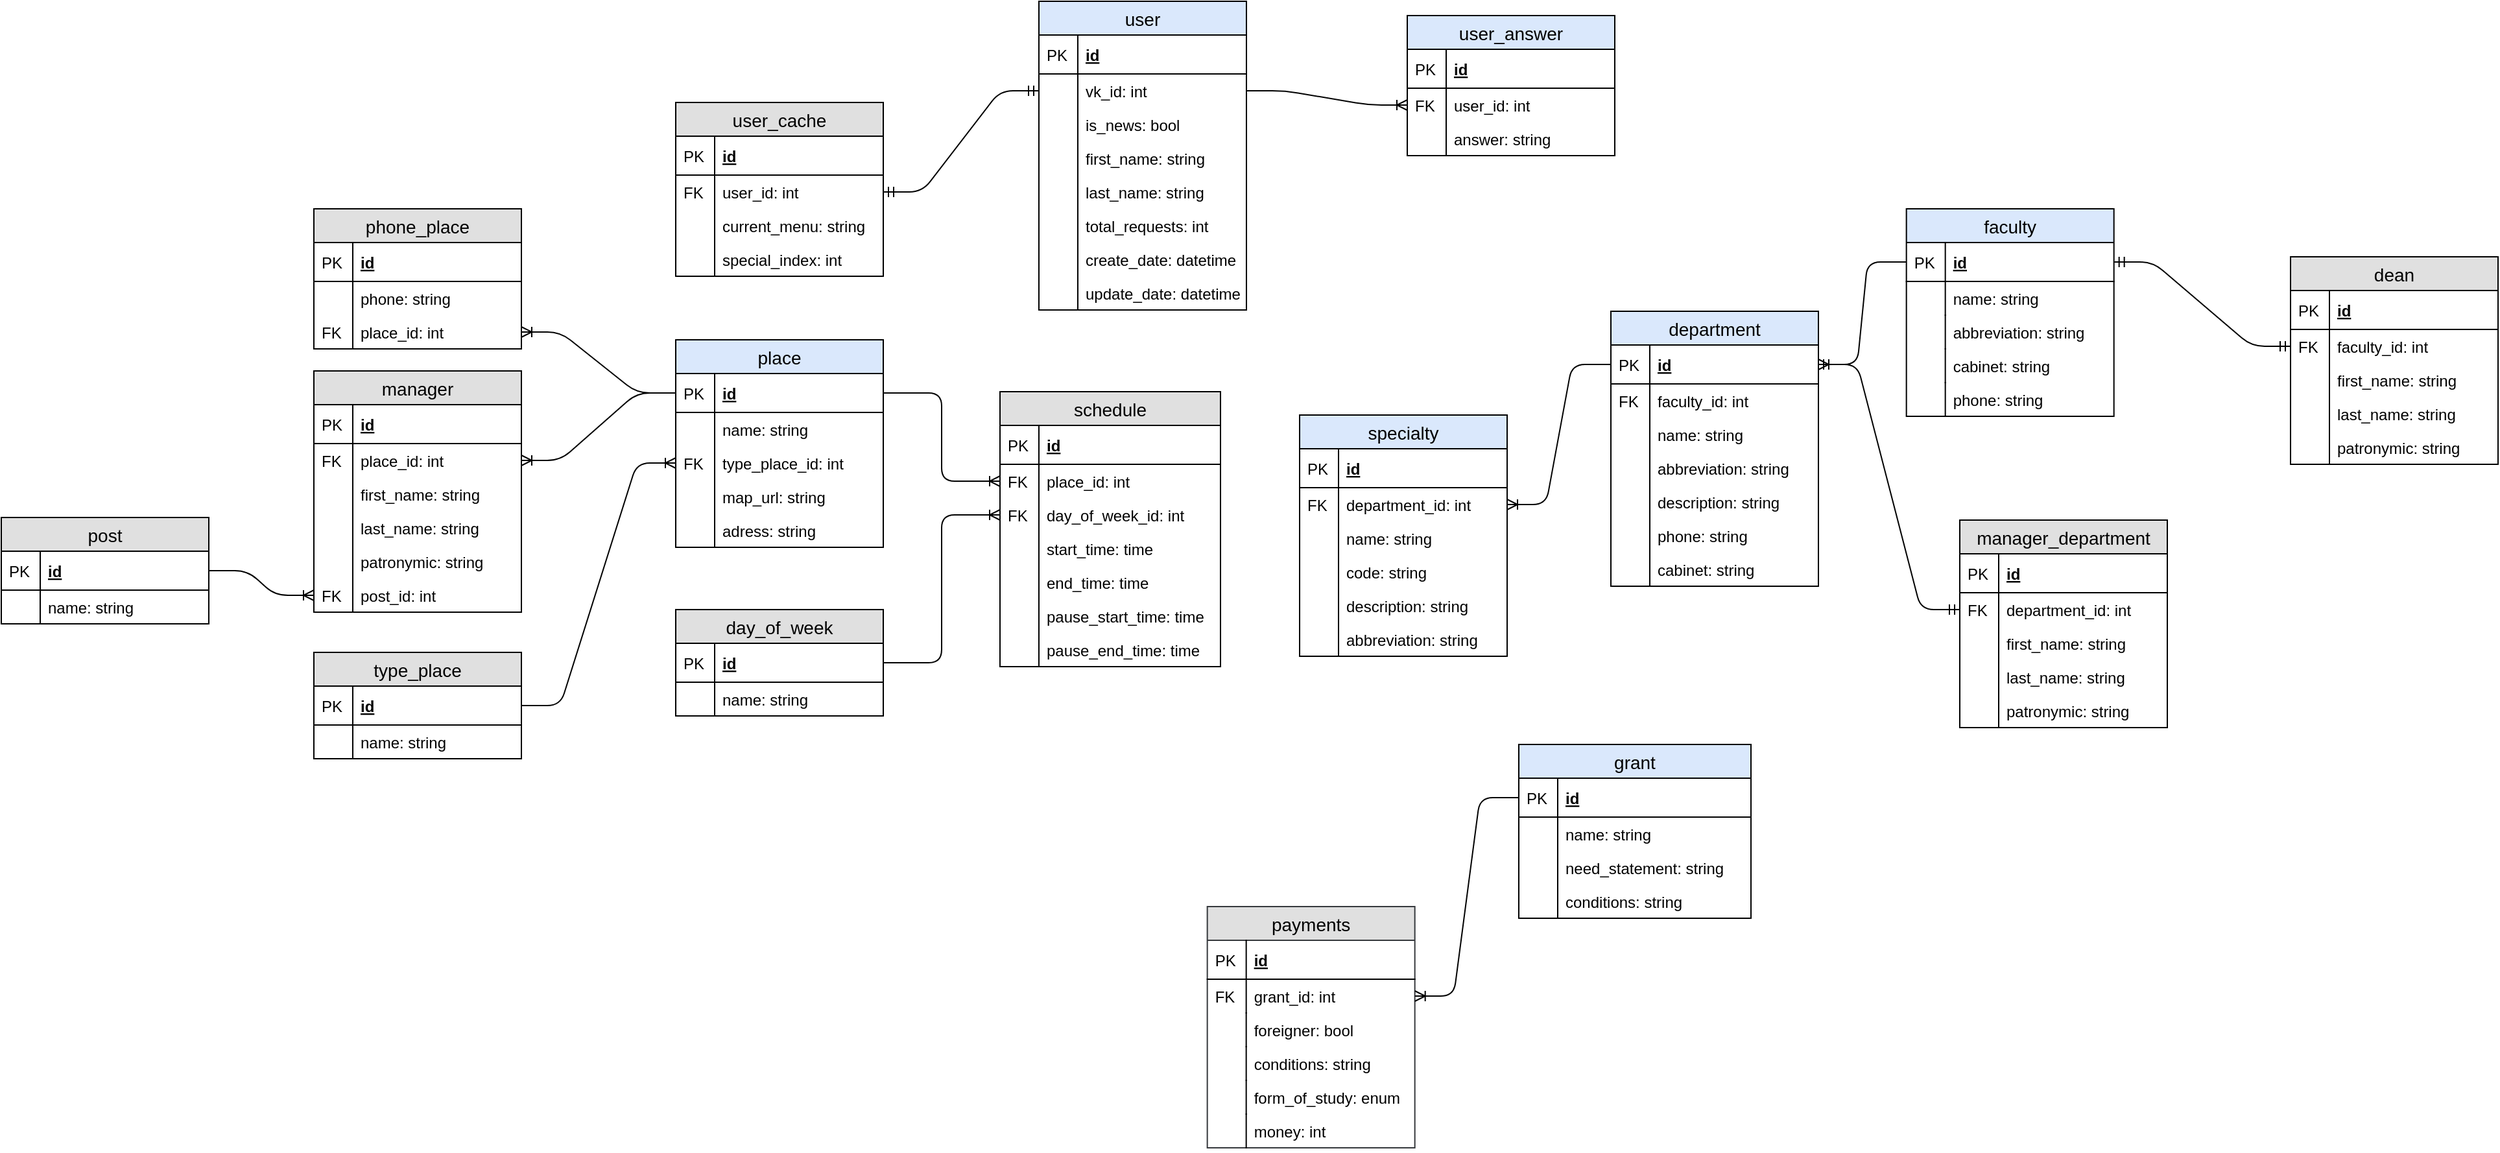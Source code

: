 <mxfile version="10.8.0" type="device"><diagram id="CorWdWuLrB06a8ZoD4rO" name="БД"><mxGraphModel dx="1796" dy="595" grid="1" gridSize="10" guides="1" tooltips="1" connect="1" arrows="1" fold="1" page="1" pageScale="1" pageWidth="827" pageHeight="1169" math="0" shadow="0"><root><mxCell id="0"/><mxCell id="1" parent="0"/><mxCell id="iSfmEolHKAFd5SelTnYK-1" value="user" style="swimlane;fontStyle=0;childLayout=stackLayout;horizontal=1;startSize=26;fillColor=#dae8fc;horizontalStack=0;resizeParent=1;resizeParentMax=0;resizeLast=0;collapsible=1;marginBottom=0;swimlaneFillColor=#ffffff;align=center;fontSize=14;strokeColor=#000000;" parent="1" vertex="1"><mxGeometry x="80" y="41" width="160" height="238" as="geometry"/></mxCell><mxCell id="iSfmEolHKAFd5SelTnYK-2" value="id" style="shape=partialRectangle;top=0;left=0;right=0;bottom=1;align=left;verticalAlign=middle;fillColor=none;spacingLeft=34;spacingRight=4;overflow=hidden;rotatable=0;points=[[0,0.5],[1,0.5]];portConstraint=eastwest;dropTarget=0;fontStyle=5;fontSize=12;" parent="iSfmEolHKAFd5SelTnYK-1" vertex="1"><mxGeometry y="26" width="160" height="30" as="geometry"/></mxCell><mxCell id="iSfmEolHKAFd5SelTnYK-3" value="PK" style="shape=partialRectangle;top=0;left=0;bottom=0;fillColor=none;align=left;verticalAlign=middle;spacingLeft=4;spacingRight=4;overflow=hidden;rotatable=0;points=[];portConstraint=eastwest;part=1;fontSize=12;" parent="iSfmEolHKAFd5SelTnYK-2" vertex="1" connectable="0"><mxGeometry width="30" height="30" as="geometry"/></mxCell><mxCell id="iSfmEolHKAFd5SelTnYK-4" value="vk_id: int" style="shape=partialRectangle;top=0;left=0;right=0;bottom=0;align=left;verticalAlign=top;fillColor=none;spacingLeft=34;spacingRight=4;overflow=hidden;rotatable=0;points=[[0,0.5],[1,0.5]];portConstraint=eastwest;dropTarget=0;fontSize=12;" parent="iSfmEolHKAFd5SelTnYK-1" vertex="1"><mxGeometry y="56" width="160" height="26" as="geometry"/></mxCell><mxCell id="iSfmEolHKAFd5SelTnYK-5" value="" style="shape=partialRectangle;top=0;left=0;bottom=0;fillColor=none;align=left;verticalAlign=top;spacingLeft=4;spacingRight=4;overflow=hidden;rotatable=0;points=[];portConstraint=eastwest;part=1;fontSize=12;" parent="iSfmEolHKAFd5SelTnYK-4" vertex="1" connectable="0"><mxGeometry width="30" height="26" as="geometry"/></mxCell><mxCell id="As69DS4pVejkW9mUaD33-16" value="is_news: bool" style="shape=partialRectangle;top=0;left=0;right=0;bottom=0;align=left;verticalAlign=top;fillColor=none;spacingLeft=34;spacingRight=4;overflow=hidden;rotatable=0;points=[[0,0.5],[1,0.5]];portConstraint=eastwest;dropTarget=0;fontSize=12;" vertex="1" parent="iSfmEolHKAFd5SelTnYK-1"><mxGeometry y="82" width="160" height="26" as="geometry"/></mxCell><mxCell id="As69DS4pVejkW9mUaD33-17" value="" style="shape=partialRectangle;top=0;left=0;bottom=0;fillColor=none;align=left;verticalAlign=top;spacingLeft=4;spacingRight=4;overflow=hidden;rotatable=0;points=[];portConstraint=eastwest;part=1;fontSize=12;" vertex="1" connectable="0" parent="As69DS4pVejkW9mUaD33-16"><mxGeometry width="30" height="26" as="geometry"/></mxCell><mxCell id="iSfmEolHKAFd5SelTnYK-6" value="first_name: string" style="shape=partialRectangle;top=0;left=0;right=0;bottom=0;align=left;verticalAlign=top;fillColor=none;spacingLeft=34;spacingRight=4;overflow=hidden;rotatable=0;points=[[0,0.5],[1,0.5]];portConstraint=eastwest;dropTarget=0;fontSize=12;" parent="iSfmEolHKAFd5SelTnYK-1" vertex="1"><mxGeometry y="108" width="160" height="26" as="geometry"/></mxCell><mxCell id="iSfmEolHKAFd5SelTnYK-7" value="" style="shape=partialRectangle;top=0;left=0;bottom=0;fillColor=none;align=left;verticalAlign=top;spacingLeft=4;spacingRight=4;overflow=hidden;rotatable=0;points=[];portConstraint=eastwest;part=1;fontSize=12;" parent="iSfmEolHKAFd5SelTnYK-6" vertex="1" connectable="0"><mxGeometry width="30" height="26" as="geometry"/></mxCell><mxCell id="iSfmEolHKAFd5SelTnYK-8" value="last_name: string" style="shape=partialRectangle;top=0;left=0;right=0;bottom=0;align=left;verticalAlign=top;fillColor=none;spacingLeft=34;spacingRight=4;overflow=hidden;rotatable=0;points=[[0,0.5],[1,0.5]];portConstraint=eastwest;dropTarget=0;fontSize=12;" parent="iSfmEolHKAFd5SelTnYK-1" vertex="1"><mxGeometry y="134" width="160" height="26" as="geometry"/></mxCell><mxCell id="iSfmEolHKAFd5SelTnYK-9" value="" style="shape=partialRectangle;top=0;left=0;bottom=0;fillColor=none;align=left;verticalAlign=top;spacingLeft=4;spacingRight=4;overflow=hidden;rotatable=0;points=[];portConstraint=eastwest;part=1;fontSize=12;" parent="iSfmEolHKAFd5SelTnYK-8" vertex="1" connectable="0"><mxGeometry width="30" height="26" as="geometry"/></mxCell><mxCell id="iSfmEolHKAFd5SelTnYK-12" value="total_requests: int" style="shape=partialRectangle;top=0;left=0;right=0;bottom=0;align=left;verticalAlign=top;fillColor=none;spacingLeft=34;spacingRight=4;overflow=hidden;rotatable=0;points=[[0,0.5],[1,0.5]];portConstraint=eastwest;dropTarget=0;fontSize=12;" parent="iSfmEolHKAFd5SelTnYK-1" vertex="1"><mxGeometry y="160" width="160" height="26" as="geometry"/></mxCell><mxCell id="iSfmEolHKAFd5SelTnYK-13" value="" style="shape=partialRectangle;top=0;left=0;bottom=0;fillColor=none;align=left;verticalAlign=top;spacingLeft=4;spacingRight=4;overflow=hidden;rotatable=0;points=[];portConstraint=eastwest;part=1;fontSize=12;" parent="iSfmEolHKAFd5SelTnYK-12" vertex="1" connectable="0"><mxGeometry width="30" height="26" as="geometry"/></mxCell><mxCell id="iSfmEolHKAFd5SelTnYK-14" value="create_date: datetime" style="shape=partialRectangle;top=0;left=0;right=0;bottom=0;align=left;verticalAlign=top;fillColor=none;spacingLeft=34;spacingRight=4;overflow=hidden;rotatable=0;points=[[0,0.5],[1,0.5]];portConstraint=eastwest;dropTarget=0;fontSize=12;" parent="iSfmEolHKAFd5SelTnYK-1" vertex="1"><mxGeometry y="186" width="160" height="26" as="geometry"/></mxCell><mxCell id="iSfmEolHKAFd5SelTnYK-15" value="" style="shape=partialRectangle;top=0;left=0;bottom=0;fillColor=none;align=left;verticalAlign=top;spacingLeft=4;spacingRight=4;overflow=hidden;rotatable=0;points=[];portConstraint=eastwest;part=1;fontSize=12;" parent="iSfmEolHKAFd5SelTnYK-14" vertex="1" connectable="0"><mxGeometry width="30" height="26" as="geometry"/></mxCell><mxCell id="iSfmEolHKAFd5SelTnYK-20" value="update_date: datetime" style="shape=partialRectangle;top=0;left=0;right=0;bottom=0;align=left;verticalAlign=top;fillColor=none;spacingLeft=34;spacingRight=4;overflow=hidden;rotatable=0;points=[[0,0.5],[1,0.5]];portConstraint=eastwest;dropTarget=0;fontSize=12;" parent="iSfmEolHKAFd5SelTnYK-1" vertex="1"><mxGeometry y="212" width="160" height="26" as="geometry"/></mxCell><mxCell id="iSfmEolHKAFd5SelTnYK-21" value="" style="shape=partialRectangle;top=0;left=0;bottom=0;fillColor=none;align=left;verticalAlign=top;spacingLeft=4;spacingRight=4;overflow=hidden;rotatable=0;points=[];portConstraint=eastwest;part=1;fontSize=12;" parent="iSfmEolHKAFd5SelTnYK-20" vertex="1" connectable="0"><mxGeometry width="30" height="26" as="geometry"/></mxCell><mxCell id="iSfmEolHKAFd5SelTnYK-48" value="user_cache" style="swimlane;fontStyle=0;childLayout=stackLayout;horizontal=1;startSize=26;fillColor=#e0e0e0;horizontalStack=0;resizeParent=1;resizeParentMax=0;resizeLast=0;collapsible=1;marginBottom=0;swimlaneFillColor=#ffffff;align=center;fontSize=14;" parent="1" vertex="1"><mxGeometry x="-200" y="119" width="160" height="134" as="geometry"/></mxCell><mxCell id="iSfmEolHKAFd5SelTnYK-49" value="id" style="shape=partialRectangle;top=0;left=0;right=0;bottom=1;align=left;verticalAlign=middle;fillColor=none;spacingLeft=34;spacingRight=4;overflow=hidden;rotatable=0;points=[[0,0.5],[1,0.5]];portConstraint=eastwest;dropTarget=0;fontStyle=5;fontSize=12;" parent="iSfmEolHKAFd5SelTnYK-48" vertex="1"><mxGeometry y="26" width="160" height="30" as="geometry"/></mxCell><mxCell id="iSfmEolHKAFd5SelTnYK-50" value="PK" style="shape=partialRectangle;top=0;left=0;bottom=0;fillColor=none;align=left;verticalAlign=middle;spacingLeft=4;spacingRight=4;overflow=hidden;rotatable=0;points=[];portConstraint=eastwest;part=1;fontSize=12;" parent="iSfmEolHKAFd5SelTnYK-49" vertex="1" connectable="0"><mxGeometry width="30" height="30" as="geometry"/></mxCell><mxCell id="iSfmEolHKAFd5SelTnYK-65" value="user_id: int" style="shape=partialRectangle;top=0;left=0;right=0;bottom=0;align=left;verticalAlign=top;fillColor=none;spacingLeft=34;spacingRight=4;overflow=hidden;rotatable=0;points=[[0,0.5],[1,0.5]];portConstraint=eastwest;dropTarget=0;fontSize=12;" parent="iSfmEolHKAFd5SelTnYK-48" vertex="1"><mxGeometry y="56" width="160" height="26" as="geometry"/></mxCell><mxCell id="iSfmEolHKAFd5SelTnYK-66" value="FK" style="shape=partialRectangle;top=0;left=0;bottom=0;fillColor=none;align=left;verticalAlign=top;spacingLeft=4;spacingRight=4;overflow=hidden;rotatable=0;points=[];portConstraint=eastwest;part=1;fontSize=12;" parent="iSfmEolHKAFd5SelTnYK-65" vertex="1" connectable="0"><mxGeometry width="30" height="26" as="geometry"/></mxCell><mxCell id="iSfmEolHKAFd5SelTnYK-51" value="current_menu: string" style="shape=partialRectangle;top=0;left=0;right=0;bottom=0;align=left;verticalAlign=top;fillColor=none;spacingLeft=34;spacingRight=4;overflow=hidden;rotatable=0;points=[[0,0.5],[1,0.5]];portConstraint=eastwest;dropTarget=0;fontSize=12;" parent="iSfmEolHKAFd5SelTnYK-48" vertex="1"><mxGeometry y="82" width="160" height="26" as="geometry"/></mxCell><mxCell id="iSfmEolHKAFd5SelTnYK-52" value="" style="shape=partialRectangle;top=0;left=0;bottom=0;fillColor=none;align=left;verticalAlign=top;spacingLeft=4;spacingRight=4;overflow=hidden;rotatable=0;points=[];portConstraint=eastwest;part=1;fontSize=12;" parent="iSfmEolHKAFd5SelTnYK-51" vertex="1" connectable="0"><mxGeometry width="30" height="26" as="geometry"/></mxCell><mxCell id="iSfmEolHKAFd5SelTnYK-53" value="special_index: int" style="shape=partialRectangle;top=0;left=0;right=0;bottom=0;align=left;verticalAlign=top;fillColor=none;spacingLeft=34;spacingRight=4;overflow=hidden;rotatable=0;points=[[0,0.5],[1,0.5]];portConstraint=eastwest;dropTarget=0;fontSize=12;" parent="iSfmEolHKAFd5SelTnYK-48" vertex="1"><mxGeometry y="108" width="160" height="26" as="geometry"/></mxCell><mxCell id="iSfmEolHKAFd5SelTnYK-54" value="" style="shape=partialRectangle;top=0;left=0;bottom=0;fillColor=none;align=left;verticalAlign=top;spacingLeft=4;spacingRight=4;overflow=hidden;rotatable=0;points=[];portConstraint=eastwest;part=1;fontSize=12;" parent="iSfmEolHKAFd5SelTnYK-53" vertex="1" connectable="0"><mxGeometry width="30" height="26" as="geometry"/></mxCell><mxCell id="iSfmEolHKAFd5SelTnYK-67" value="user_answer" style="swimlane;fontStyle=0;childLayout=stackLayout;horizontal=1;startSize=26;fillColor=#dae8fc;horizontalStack=0;resizeParent=1;resizeParentMax=0;resizeLast=0;collapsible=1;marginBottom=0;swimlaneFillColor=#ffffff;align=center;fontSize=14;strokeColor=#000000;" parent="1" vertex="1"><mxGeometry x="364" y="52" width="160" height="108" as="geometry"/></mxCell><mxCell id="iSfmEolHKAFd5SelTnYK-68" value="id" style="shape=partialRectangle;top=0;left=0;right=0;bottom=1;align=left;verticalAlign=middle;fillColor=none;spacingLeft=34;spacingRight=4;overflow=hidden;rotatable=0;points=[[0,0.5],[1,0.5]];portConstraint=eastwest;dropTarget=0;fontStyle=5;fontSize=12;" parent="iSfmEolHKAFd5SelTnYK-67" vertex="1"><mxGeometry y="26" width="160" height="30" as="geometry"/></mxCell><mxCell id="iSfmEolHKAFd5SelTnYK-69" value="PK" style="shape=partialRectangle;top=0;left=0;bottom=0;fillColor=none;align=left;verticalAlign=middle;spacingLeft=4;spacingRight=4;overflow=hidden;rotatable=0;points=[];portConstraint=eastwest;part=1;fontSize=12;" parent="iSfmEolHKAFd5SelTnYK-68" vertex="1" connectable="0"><mxGeometry width="30" height="30" as="geometry"/></mxCell><mxCell id="iSfmEolHKAFd5SelTnYK-70" value="user_id: int" style="shape=partialRectangle;top=0;left=0;right=0;bottom=0;align=left;verticalAlign=top;fillColor=none;spacingLeft=34;spacingRight=4;overflow=hidden;rotatable=0;points=[[0,0.5],[1,0.5]];portConstraint=eastwest;dropTarget=0;fontSize=12;" parent="iSfmEolHKAFd5SelTnYK-67" vertex="1"><mxGeometry y="56" width="160" height="26" as="geometry"/></mxCell><mxCell id="iSfmEolHKAFd5SelTnYK-71" value="FK" style="shape=partialRectangle;top=0;left=0;bottom=0;fillColor=none;align=left;verticalAlign=top;spacingLeft=4;spacingRight=4;overflow=hidden;rotatable=0;points=[];portConstraint=eastwest;part=1;fontSize=12;" parent="iSfmEolHKAFd5SelTnYK-70" vertex="1" connectable="0"><mxGeometry width="30" height="26" as="geometry"/></mxCell><mxCell id="iSfmEolHKAFd5SelTnYK-72" value="answer: string" style="shape=partialRectangle;top=0;left=0;right=0;bottom=0;align=left;verticalAlign=top;fillColor=none;spacingLeft=34;spacingRight=4;overflow=hidden;rotatable=0;points=[[0,0.5],[1,0.5]];portConstraint=eastwest;dropTarget=0;fontSize=12;" parent="iSfmEolHKAFd5SelTnYK-67" vertex="1"><mxGeometry y="82" width="160" height="26" as="geometry"/></mxCell><mxCell id="iSfmEolHKAFd5SelTnYK-73" value="" style="shape=partialRectangle;top=0;left=0;bottom=0;fillColor=none;align=left;verticalAlign=top;spacingLeft=4;spacingRight=4;overflow=hidden;rotatable=0;points=[];portConstraint=eastwest;part=1;fontSize=12;" parent="iSfmEolHKAFd5SelTnYK-72" vertex="1" connectable="0"><mxGeometry width="30" height="26" as="geometry"/></mxCell><mxCell id="iSfmEolHKAFd5SelTnYK-78" value="" style="edgeStyle=entityRelationEdgeStyle;fontSize=12;html=1;endArrow=ERoneToMany;entryX=0;entryY=0.5;entryDx=0;entryDy=0;" parent="1" target="iSfmEolHKAFd5SelTnYK-70" edge="1"><mxGeometry width="100" height="100" relative="1" as="geometry"><mxPoint x="240" y="110" as="sourcePoint"/><mxPoint x="460" y="180" as="targetPoint"/></mxGeometry></mxCell><mxCell id="iSfmEolHKAFd5SelTnYK-79" value="" style="edgeStyle=entityRelationEdgeStyle;fontSize=12;html=1;endArrow=ERmandOne;startArrow=ERmandOne;entryX=0;entryY=0.5;entryDx=0;entryDy=0;exitX=1;exitY=0.5;exitDx=0;exitDy=0;" parent="1" source="iSfmEolHKAFd5SelTnYK-65" target="iSfmEolHKAFd5SelTnYK-4" edge="1"><mxGeometry width="100" height="100" relative="1" as="geometry"><mxPoint x="270" y="290" as="sourcePoint"/><mxPoint x="370" y="190" as="targetPoint"/></mxGeometry></mxCell><mxCell id="iSfmEolHKAFd5SelTnYK-80" value="place" style="swimlane;fontStyle=0;childLayout=stackLayout;horizontal=1;startSize=26;fillColor=#dae8fc;horizontalStack=0;resizeParent=1;resizeParentMax=0;resizeLast=0;collapsible=1;marginBottom=0;swimlaneFillColor=#ffffff;align=center;fontSize=14;strokeColor=#000000;" parent="1" vertex="1"><mxGeometry x="-200" y="302" width="160" height="160" as="geometry"/></mxCell><mxCell id="iSfmEolHKAFd5SelTnYK-81" value="id" style="shape=partialRectangle;top=0;left=0;right=0;bottom=1;align=left;verticalAlign=middle;fillColor=none;spacingLeft=34;spacingRight=4;overflow=hidden;rotatable=0;points=[[0,0.5],[1,0.5]];portConstraint=eastwest;dropTarget=0;fontStyle=5;fontSize=12;" parent="iSfmEolHKAFd5SelTnYK-80" vertex="1"><mxGeometry y="26" width="160" height="30" as="geometry"/></mxCell><mxCell id="iSfmEolHKAFd5SelTnYK-82" value="PK" style="shape=partialRectangle;top=0;left=0;bottom=0;fillColor=none;align=left;verticalAlign=middle;spacingLeft=4;spacingRight=4;overflow=hidden;rotatable=0;points=[];portConstraint=eastwest;part=1;fontSize=12;" parent="iSfmEolHKAFd5SelTnYK-81" vertex="1" connectable="0"><mxGeometry width="30" height="30" as="geometry"/></mxCell><mxCell id="iSfmEolHKAFd5SelTnYK-85" value="name: string" style="shape=partialRectangle;top=0;left=0;right=0;bottom=0;align=left;verticalAlign=top;fillColor=none;spacingLeft=34;spacingRight=4;overflow=hidden;rotatable=0;points=[[0,0.5],[1,0.5]];portConstraint=eastwest;dropTarget=0;fontSize=12;" parent="iSfmEolHKAFd5SelTnYK-80" vertex="1"><mxGeometry y="56" width="160" height="26" as="geometry"/></mxCell><mxCell id="iSfmEolHKAFd5SelTnYK-86" value="" style="shape=partialRectangle;top=0;left=0;bottom=0;fillColor=none;align=left;verticalAlign=top;spacingLeft=4;spacingRight=4;overflow=hidden;rotatable=0;points=[];portConstraint=eastwest;part=1;fontSize=12;" parent="iSfmEolHKAFd5SelTnYK-85" vertex="1" connectable="0"><mxGeometry width="30" height="26" as="geometry"/></mxCell><mxCell id="iSfmEolHKAFd5SelTnYK-126" value="type_place_id: int" style="shape=partialRectangle;top=0;left=0;right=0;bottom=0;align=left;verticalAlign=top;fillColor=none;spacingLeft=34;spacingRight=4;overflow=hidden;rotatable=0;points=[[0,0.5],[1,0.5]];portConstraint=eastwest;dropTarget=0;fontSize=12;" parent="iSfmEolHKAFd5SelTnYK-80" vertex="1"><mxGeometry y="82" width="160" height="26" as="geometry"/></mxCell><mxCell id="iSfmEolHKAFd5SelTnYK-127" value="FK" style="shape=partialRectangle;top=0;left=0;bottom=0;fillColor=none;align=left;verticalAlign=top;spacingLeft=4;spacingRight=4;overflow=hidden;rotatable=0;points=[];portConstraint=eastwest;part=1;fontSize=12;" parent="iSfmEolHKAFd5SelTnYK-126" vertex="1" connectable="0"><mxGeometry width="30" height="26" as="geometry"/></mxCell><mxCell id="iSfmEolHKAFd5SelTnYK-177" value="map_url: string" style="shape=partialRectangle;top=0;left=0;right=0;bottom=0;align=left;verticalAlign=top;fillColor=none;spacingLeft=34;spacingRight=4;overflow=hidden;rotatable=0;points=[[0,0.5],[1,0.5]];portConstraint=eastwest;dropTarget=0;fontSize=12;" parent="iSfmEolHKAFd5SelTnYK-80" vertex="1"><mxGeometry y="108" width="160" height="26" as="geometry"/></mxCell><mxCell id="iSfmEolHKAFd5SelTnYK-178" value="" style="shape=partialRectangle;top=0;left=0;bottom=0;fillColor=none;align=left;verticalAlign=top;spacingLeft=4;spacingRight=4;overflow=hidden;rotatable=0;points=[];portConstraint=eastwest;part=1;fontSize=12;" parent="iSfmEolHKAFd5SelTnYK-177" vertex="1" connectable="0"><mxGeometry width="30" height="26" as="geometry"/></mxCell><mxCell id="iSfmEolHKAFd5SelTnYK-187" value="adress: string" style="shape=partialRectangle;top=0;left=0;right=0;bottom=0;align=left;verticalAlign=top;fillColor=none;spacingLeft=34;spacingRight=4;overflow=hidden;rotatable=0;points=[[0,0.5],[1,0.5]];portConstraint=eastwest;dropTarget=0;fontSize=12;" parent="iSfmEolHKAFd5SelTnYK-80" vertex="1"><mxGeometry y="134" width="160" height="26" as="geometry"/></mxCell><mxCell id="iSfmEolHKAFd5SelTnYK-188" value="" style="shape=partialRectangle;top=0;left=0;bottom=0;fillColor=none;align=left;verticalAlign=top;spacingLeft=4;spacingRight=4;overflow=hidden;rotatable=0;points=[];portConstraint=eastwest;part=1;fontSize=12;" parent="iSfmEolHKAFd5SelTnYK-187" vertex="1" connectable="0"><mxGeometry width="30" height="26" as="geometry"/></mxCell><mxCell id="iSfmEolHKAFd5SelTnYK-97" value="schedule" style="swimlane;fontStyle=0;childLayout=stackLayout;horizontal=1;startSize=26;fillColor=#e0e0e0;horizontalStack=0;resizeParent=1;resizeParentMax=0;resizeLast=0;collapsible=1;marginBottom=0;swimlaneFillColor=#ffffff;align=center;fontSize=14;" parent="1" vertex="1"><mxGeometry x="50" y="342" width="170" height="212" as="geometry"/></mxCell><mxCell id="iSfmEolHKAFd5SelTnYK-98" value="id" style="shape=partialRectangle;top=0;left=0;right=0;bottom=1;align=left;verticalAlign=middle;fillColor=none;spacingLeft=34;spacingRight=4;overflow=hidden;rotatable=0;points=[[0,0.5],[1,0.5]];portConstraint=eastwest;dropTarget=0;fontStyle=5;fontSize=12;" parent="iSfmEolHKAFd5SelTnYK-97" vertex="1"><mxGeometry y="26" width="170" height="30" as="geometry"/></mxCell><mxCell id="iSfmEolHKAFd5SelTnYK-99" value="PK" style="shape=partialRectangle;top=0;left=0;bottom=0;fillColor=none;align=left;verticalAlign=middle;spacingLeft=4;spacingRight=4;overflow=hidden;rotatable=0;points=[];portConstraint=eastwest;part=1;fontSize=12;" parent="iSfmEolHKAFd5SelTnYK-98" vertex="1" connectable="0"><mxGeometry width="30" height="30" as="geometry"/></mxCell><mxCell id="iSfmEolHKAFd5SelTnYK-100" value="place_id: int" style="shape=partialRectangle;top=0;left=0;right=0;bottom=0;align=left;verticalAlign=top;fillColor=none;spacingLeft=34;spacingRight=4;overflow=hidden;rotatable=0;points=[[0,0.5],[1,0.5]];portConstraint=eastwest;dropTarget=0;fontSize=12;" parent="iSfmEolHKAFd5SelTnYK-97" vertex="1"><mxGeometry y="56" width="170" height="26" as="geometry"/></mxCell><mxCell id="iSfmEolHKAFd5SelTnYK-101" value="FK" style="shape=partialRectangle;top=0;left=0;bottom=0;fillColor=none;align=left;verticalAlign=top;spacingLeft=4;spacingRight=4;overflow=hidden;rotatable=0;points=[];portConstraint=eastwest;part=1;fontSize=12;" parent="iSfmEolHKAFd5SelTnYK-100" vertex="1" connectable="0"><mxGeometry width="30" height="26" as="geometry"/></mxCell><mxCell id="iSfmEolHKAFd5SelTnYK-113" value="day_of_week_id: int" style="shape=partialRectangle;top=0;left=0;right=0;bottom=0;align=left;verticalAlign=top;fillColor=none;spacingLeft=34;spacingRight=4;overflow=hidden;rotatable=0;points=[[0,0.5],[1,0.5]];portConstraint=eastwest;dropTarget=0;fontSize=12;" parent="iSfmEolHKAFd5SelTnYK-97" vertex="1"><mxGeometry y="82" width="170" height="26" as="geometry"/></mxCell><mxCell id="iSfmEolHKAFd5SelTnYK-114" value="FK" style="shape=partialRectangle;top=0;left=0;bottom=0;fillColor=none;align=left;verticalAlign=top;spacingLeft=4;spacingRight=4;overflow=hidden;rotatable=0;points=[];portConstraint=eastwest;part=1;fontSize=12;" parent="iSfmEolHKAFd5SelTnYK-113" vertex="1" connectable="0"><mxGeometry width="30" height="26" as="geometry"/></mxCell><mxCell id="iSfmEolHKAFd5SelTnYK-107" value="start_time: time" style="shape=partialRectangle;top=0;left=0;right=0;bottom=0;align=left;verticalAlign=top;fillColor=none;spacingLeft=34;spacingRight=4;overflow=hidden;rotatable=0;points=[[0,0.5],[1,0.5]];portConstraint=eastwest;dropTarget=0;fontSize=12;" parent="iSfmEolHKAFd5SelTnYK-97" vertex="1"><mxGeometry y="108" width="170" height="26" as="geometry"/></mxCell><mxCell id="iSfmEolHKAFd5SelTnYK-108" value="" style="shape=partialRectangle;top=0;left=0;bottom=0;fillColor=none;align=left;verticalAlign=top;spacingLeft=4;spacingRight=4;overflow=hidden;rotatable=0;points=[];portConstraint=eastwest;part=1;fontSize=12;" parent="iSfmEolHKAFd5SelTnYK-107" vertex="1" connectable="0"><mxGeometry width="30" height="26" as="geometry"/></mxCell><mxCell id="iSfmEolHKAFd5SelTnYK-105" value="end_time: time" style="shape=partialRectangle;top=0;left=0;right=0;bottom=0;align=left;verticalAlign=top;fillColor=none;spacingLeft=34;spacingRight=4;overflow=hidden;rotatable=0;points=[[0,0.5],[1,0.5]];portConstraint=eastwest;dropTarget=0;fontSize=12;" parent="iSfmEolHKAFd5SelTnYK-97" vertex="1"><mxGeometry y="134" width="170" height="26" as="geometry"/></mxCell><mxCell id="iSfmEolHKAFd5SelTnYK-106" value="" style="shape=partialRectangle;top=0;left=0;bottom=0;fillColor=none;align=left;verticalAlign=top;spacingLeft=4;spacingRight=4;overflow=hidden;rotatable=0;points=[];portConstraint=eastwest;part=1;fontSize=12;" parent="iSfmEolHKAFd5SelTnYK-105" vertex="1" connectable="0"><mxGeometry width="30" height="26" as="geometry"/></mxCell><mxCell id="iSfmEolHKAFd5SelTnYK-111" value="pause_start_time: time" style="shape=partialRectangle;top=0;left=0;right=0;bottom=0;align=left;verticalAlign=top;fillColor=none;spacingLeft=34;spacingRight=4;overflow=hidden;rotatable=0;points=[[0,0.5],[1,0.5]];portConstraint=eastwest;dropTarget=0;fontSize=12;" parent="iSfmEolHKAFd5SelTnYK-97" vertex="1"><mxGeometry y="160" width="170" height="26" as="geometry"/></mxCell><mxCell id="iSfmEolHKAFd5SelTnYK-112" value="" style="shape=partialRectangle;top=0;left=0;bottom=0;fillColor=none;align=left;verticalAlign=top;spacingLeft=4;spacingRight=4;overflow=hidden;rotatable=0;points=[];portConstraint=eastwest;part=1;fontSize=12;" parent="iSfmEolHKAFd5SelTnYK-111" vertex="1" connectable="0"><mxGeometry width="30" height="26" as="geometry"/></mxCell><mxCell id="iSfmEolHKAFd5SelTnYK-109" value="pause_end_time: time" style="shape=partialRectangle;top=0;left=0;right=0;bottom=0;align=left;verticalAlign=top;fillColor=none;spacingLeft=34;spacingRight=4;overflow=hidden;rotatable=0;points=[[0,0.5],[1,0.5]];portConstraint=eastwest;dropTarget=0;fontSize=12;" parent="iSfmEolHKAFd5SelTnYK-97" vertex="1"><mxGeometry y="186" width="170" height="26" as="geometry"/></mxCell><mxCell id="iSfmEolHKAFd5SelTnYK-110" value="" style="shape=partialRectangle;top=0;left=0;bottom=0;fillColor=none;align=left;verticalAlign=top;spacingLeft=4;spacingRight=4;overflow=hidden;rotatable=0;points=[];portConstraint=eastwest;part=1;fontSize=12;" parent="iSfmEolHKAFd5SelTnYK-109" vertex="1" connectable="0"><mxGeometry width="30" height="26" as="geometry"/></mxCell><mxCell id="iSfmEolHKAFd5SelTnYK-104" style="edgeStyle=orthogonalEdgeStyle;fontSize=11;html=1;endArrow=ERoneToMany;fontFamily=Helvetica;fontColor=#000000;align=center;strokeColor=#000000;exitX=1;exitY=0.5;exitDx=0;exitDy=0;" parent="1" source="iSfmEolHKAFd5SelTnYK-81" target="iSfmEolHKAFd5SelTnYK-100" edge="1"><mxGeometry relative="1" as="geometry"/></mxCell><mxCell id="iSfmEolHKAFd5SelTnYK-115" value="day_of_week" style="swimlane;fontStyle=0;childLayout=stackLayout;horizontal=1;startSize=26;fillColor=#e0e0e0;horizontalStack=0;resizeParent=1;resizeParentMax=0;resizeLast=0;collapsible=1;marginBottom=0;swimlaneFillColor=#ffffff;align=center;fontSize=14;" parent="1" vertex="1"><mxGeometry x="-200" y="510" width="160" height="82" as="geometry"/></mxCell><mxCell id="iSfmEolHKAFd5SelTnYK-158" value="id" style="shape=partialRectangle;top=0;left=0;right=0;bottom=1;align=left;verticalAlign=middle;fillColor=none;spacingLeft=34;spacingRight=4;overflow=hidden;rotatable=0;points=[[0,0.5],[1,0.5]];portConstraint=eastwest;dropTarget=0;fontStyle=5;fontSize=12;" parent="iSfmEolHKAFd5SelTnYK-115" vertex="1"><mxGeometry y="26" width="160" height="30" as="geometry"/></mxCell><mxCell id="iSfmEolHKAFd5SelTnYK-159" value="PK" style="shape=partialRectangle;top=0;left=0;bottom=0;fillColor=none;align=left;verticalAlign=middle;spacingLeft=4;spacingRight=4;overflow=hidden;rotatable=0;points=[];portConstraint=eastwest;part=1;fontSize=12;" parent="iSfmEolHKAFd5SelTnYK-158" vertex="1" connectable="0"><mxGeometry width="30" height="30" as="geometry"/></mxCell><mxCell id="iSfmEolHKAFd5SelTnYK-118" value="name: string" style="shape=partialRectangle;top=0;left=0;right=0;bottom=0;align=left;verticalAlign=top;fillColor=none;spacingLeft=34;spacingRight=4;overflow=hidden;rotatable=0;points=[[0,0.5],[1,0.5]];portConstraint=eastwest;dropTarget=0;fontSize=12;" parent="iSfmEolHKAFd5SelTnYK-115" vertex="1"><mxGeometry y="56" width="160" height="26" as="geometry"/></mxCell><mxCell id="iSfmEolHKAFd5SelTnYK-119" value="" style="shape=partialRectangle;top=0;left=0;bottom=0;fillColor=none;align=left;verticalAlign=top;spacingLeft=4;spacingRight=4;overflow=hidden;rotatable=0;points=[];portConstraint=eastwest;part=1;fontSize=12;" parent="iSfmEolHKAFd5SelTnYK-118" vertex="1" connectable="0"><mxGeometry width="30" height="26" as="geometry"/></mxCell><mxCell id="iSfmEolHKAFd5SelTnYK-128" value="type_place" style="swimlane;fontStyle=0;childLayout=stackLayout;horizontal=1;startSize=26;fillColor=#e0e0e0;horizontalStack=0;resizeParent=1;resizeParentMax=0;resizeLast=0;collapsible=1;marginBottom=0;swimlaneFillColor=#ffffff;align=center;fontSize=14;" parent="1" vertex="1"><mxGeometry x="-479" y="543" width="160" height="82" as="geometry"/></mxCell><mxCell id="iSfmEolHKAFd5SelTnYK-129" value="id" style="shape=partialRectangle;top=0;left=0;right=0;bottom=1;align=left;verticalAlign=middle;fillColor=none;spacingLeft=34;spacingRight=4;overflow=hidden;rotatable=0;points=[[0,0.5],[1,0.5]];portConstraint=eastwest;dropTarget=0;fontStyle=5;fontSize=12;" parent="iSfmEolHKAFd5SelTnYK-128" vertex="1"><mxGeometry y="26" width="160" height="30" as="geometry"/></mxCell><mxCell id="iSfmEolHKAFd5SelTnYK-130" value="PK" style="shape=partialRectangle;top=0;left=0;bottom=0;fillColor=none;align=left;verticalAlign=middle;spacingLeft=4;spacingRight=4;overflow=hidden;rotatable=0;points=[];portConstraint=eastwest;part=1;fontSize=12;" parent="iSfmEolHKAFd5SelTnYK-129" vertex="1" connectable="0"><mxGeometry width="30" height="30" as="geometry"/></mxCell><mxCell id="iSfmEolHKAFd5SelTnYK-131" value="name: string" style="shape=partialRectangle;top=0;left=0;right=0;bottom=0;align=left;verticalAlign=top;fillColor=none;spacingLeft=34;spacingRight=4;overflow=hidden;rotatable=0;points=[[0,0.5],[1,0.5]];portConstraint=eastwest;dropTarget=0;fontSize=12;" parent="iSfmEolHKAFd5SelTnYK-128" vertex="1"><mxGeometry y="56" width="160" height="26" as="geometry"/></mxCell><mxCell id="iSfmEolHKAFd5SelTnYK-132" value="" style="shape=partialRectangle;top=0;left=0;bottom=0;fillColor=none;align=left;verticalAlign=top;spacingLeft=4;spacingRight=4;overflow=hidden;rotatable=0;points=[];portConstraint=eastwest;part=1;fontSize=12;" parent="iSfmEolHKAFd5SelTnYK-131" vertex="1" connectable="0"><mxGeometry width="30" height="26" as="geometry"/></mxCell><mxCell id="iSfmEolHKAFd5SelTnYK-139" value="" style="edgeStyle=entityRelationEdgeStyle;fontSize=12;html=1;endArrow=ERoneToMany;exitX=1;exitY=0.5;exitDx=0;exitDy=0;entryX=0;entryY=0.5;entryDx=0;entryDy=0;" parent="1" source="iSfmEolHKAFd5SelTnYK-129" target="iSfmEolHKAFd5SelTnYK-126" edge="1"><mxGeometry width="100" height="100" relative="1" as="geometry"><mxPoint x="-330" y="480" as="sourcePoint"/><mxPoint x="-230" y="380" as="targetPoint"/></mxGeometry></mxCell><mxCell id="iSfmEolHKAFd5SelTnYK-144" value="phone_place" style="swimlane;fontStyle=0;childLayout=stackLayout;horizontal=1;startSize=26;fillColor=#e0e0e0;horizontalStack=0;resizeParent=1;resizeParentMax=0;resizeLast=0;collapsible=1;marginBottom=0;swimlaneFillColor=#ffffff;align=center;fontSize=14;" parent="1" vertex="1"><mxGeometry x="-479" y="201" width="160" height="108" as="geometry"/></mxCell><mxCell id="iSfmEolHKAFd5SelTnYK-145" value="id" style="shape=partialRectangle;top=0;left=0;right=0;bottom=1;align=left;verticalAlign=middle;fillColor=none;spacingLeft=34;spacingRight=4;overflow=hidden;rotatable=0;points=[[0,0.5],[1,0.5]];portConstraint=eastwest;dropTarget=0;fontStyle=5;fontSize=12;" parent="iSfmEolHKAFd5SelTnYK-144" vertex="1"><mxGeometry y="26" width="160" height="30" as="geometry"/></mxCell><mxCell id="iSfmEolHKAFd5SelTnYK-146" value="PK" style="shape=partialRectangle;top=0;left=0;bottom=0;fillColor=none;align=left;verticalAlign=middle;spacingLeft=4;spacingRight=4;overflow=hidden;rotatable=0;points=[];portConstraint=eastwest;part=1;fontSize=12;" parent="iSfmEolHKAFd5SelTnYK-145" vertex="1" connectable="0"><mxGeometry width="30" height="30" as="geometry"/></mxCell><mxCell id="iSfmEolHKAFd5SelTnYK-156" value="phone: string" style="shape=partialRectangle;top=0;left=0;right=0;bottom=0;align=left;verticalAlign=top;fillColor=none;spacingLeft=34;spacingRight=4;overflow=hidden;rotatable=0;points=[[0,0.5],[1,0.5]];portConstraint=eastwest;dropTarget=0;fontSize=12;" parent="iSfmEolHKAFd5SelTnYK-144" vertex="1"><mxGeometry y="56" width="160" height="26" as="geometry"/></mxCell><mxCell id="iSfmEolHKAFd5SelTnYK-157" value="" style="shape=partialRectangle;top=0;left=0;bottom=0;fillColor=none;align=left;verticalAlign=top;spacingLeft=4;spacingRight=4;overflow=hidden;rotatable=0;points=[];portConstraint=eastwest;part=1;fontSize=12;" parent="iSfmEolHKAFd5SelTnYK-156" vertex="1" connectable="0"><mxGeometry width="30" height="26" as="geometry"/></mxCell><mxCell id="iSfmEolHKAFd5SelTnYK-147" value="place_id: int" style="shape=partialRectangle;top=0;left=0;right=0;bottom=0;align=left;verticalAlign=top;fillColor=none;spacingLeft=34;spacingRight=4;overflow=hidden;rotatable=0;points=[[0,0.5],[1,0.5]];portConstraint=eastwest;dropTarget=0;fontSize=12;" parent="iSfmEolHKAFd5SelTnYK-144" vertex="1"><mxGeometry y="82" width="160" height="26" as="geometry"/></mxCell><mxCell id="iSfmEolHKAFd5SelTnYK-148" value="FK" style="shape=partialRectangle;top=0;left=0;bottom=0;fillColor=none;align=left;verticalAlign=top;spacingLeft=4;spacingRight=4;overflow=hidden;rotatable=0;points=[];portConstraint=eastwest;part=1;fontSize=12;" parent="iSfmEolHKAFd5SelTnYK-147" vertex="1" connectable="0"><mxGeometry width="30" height="26" as="geometry"/></mxCell><mxCell id="iSfmEolHKAFd5SelTnYK-155" value="" style="edgeStyle=entityRelationEdgeStyle;fontSize=12;html=1;endArrow=none;exitX=1;exitY=0.5;exitDx=0;exitDy=0;endFill=0;startArrow=ERoneToMany;startFill=0;entryX=0;entryY=0.5;entryDx=0;entryDy=0;" parent="1" source="iSfmEolHKAFd5SelTnYK-147" target="iSfmEolHKAFd5SelTnYK-81" edge="1"><mxGeometry width="100" height="100" relative="1" as="geometry"><mxPoint x="-280" y="530" as="sourcePoint"/><mxPoint x="-260" y="450" as="targetPoint"/></mxGeometry></mxCell><mxCell id="iSfmEolHKAFd5SelTnYK-162" value="manager" style="swimlane;fontStyle=0;childLayout=stackLayout;horizontal=1;startSize=26;fillColor=#e0e0e0;horizontalStack=0;resizeParent=1;resizeParentMax=0;resizeLast=0;collapsible=1;marginBottom=0;swimlaneFillColor=#ffffff;align=center;fontSize=14;" parent="1" vertex="1"><mxGeometry x="-479" y="326" width="160" height="186" as="geometry"/></mxCell><mxCell id="iSfmEolHKAFd5SelTnYK-163" value="id" style="shape=partialRectangle;top=0;left=0;right=0;bottom=1;align=left;verticalAlign=middle;fillColor=none;spacingLeft=34;spacingRight=4;overflow=hidden;rotatable=0;points=[[0,0.5],[1,0.5]];portConstraint=eastwest;dropTarget=0;fontStyle=5;fontSize=12;" parent="iSfmEolHKAFd5SelTnYK-162" vertex="1"><mxGeometry y="26" width="160" height="30" as="geometry"/></mxCell><mxCell id="iSfmEolHKAFd5SelTnYK-164" value="PK" style="shape=partialRectangle;top=0;left=0;bottom=0;fillColor=none;align=left;verticalAlign=middle;spacingLeft=4;spacingRight=4;overflow=hidden;rotatable=0;points=[];portConstraint=eastwest;part=1;fontSize=12;" parent="iSfmEolHKAFd5SelTnYK-163" vertex="1" connectable="0"><mxGeometry width="30" height="30" as="geometry"/></mxCell><mxCell id="iSfmEolHKAFd5SelTnYK-165" value="place_id: int" style="shape=partialRectangle;top=0;left=0;right=0;bottom=0;align=left;verticalAlign=top;fillColor=none;spacingLeft=34;spacingRight=4;overflow=hidden;rotatable=0;points=[[0,0.5],[1,0.5]];portConstraint=eastwest;dropTarget=0;fontSize=12;" parent="iSfmEolHKAFd5SelTnYK-162" vertex="1"><mxGeometry y="56" width="160" height="26" as="geometry"/></mxCell><mxCell id="iSfmEolHKAFd5SelTnYK-166" value="FK" style="shape=partialRectangle;top=0;left=0;bottom=0;fillColor=none;align=left;verticalAlign=top;spacingLeft=4;spacingRight=4;overflow=hidden;rotatable=0;points=[];portConstraint=eastwest;part=1;fontSize=12;" parent="iSfmEolHKAFd5SelTnYK-165" vertex="1" connectable="0"><mxGeometry width="30" height="26" as="geometry"/></mxCell><mxCell id="iSfmEolHKAFd5SelTnYK-173" value="first_name: string" style="shape=partialRectangle;top=0;left=0;right=0;bottom=0;align=left;verticalAlign=top;fillColor=none;spacingLeft=34;spacingRight=4;overflow=hidden;rotatable=0;points=[[0,0.5],[1,0.5]];portConstraint=eastwest;dropTarget=0;fontSize=12;" parent="iSfmEolHKAFd5SelTnYK-162" vertex="1"><mxGeometry y="82" width="160" height="26" as="geometry"/></mxCell><mxCell id="iSfmEolHKAFd5SelTnYK-174" value="" style="shape=partialRectangle;top=0;left=0;bottom=0;fillColor=none;align=left;verticalAlign=top;spacingLeft=4;spacingRight=4;overflow=hidden;rotatable=0;points=[];portConstraint=eastwest;part=1;fontSize=12;" parent="iSfmEolHKAFd5SelTnYK-173" vertex="1" connectable="0"><mxGeometry width="30" height="26" as="geometry"/></mxCell><mxCell id="iSfmEolHKAFd5SelTnYK-169" value="last_name: string" style="shape=partialRectangle;top=0;left=0;right=0;bottom=0;align=left;verticalAlign=top;fillColor=none;spacingLeft=34;spacingRight=4;overflow=hidden;rotatable=0;points=[[0,0.5],[1,0.5]];portConstraint=eastwest;dropTarget=0;fontSize=12;" parent="iSfmEolHKAFd5SelTnYK-162" vertex="1"><mxGeometry y="108" width="160" height="26" as="geometry"/></mxCell><mxCell id="iSfmEolHKAFd5SelTnYK-170" value="" style="shape=partialRectangle;top=0;left=0;bottom=0;fillColor=none;align=left;verticalAlign=top;spacingLeft=4;spacingRight=4;overflow=hidden;rotatable=0;points=[];portConstraint=eastwest;part=1;fontSize=12;" parent="iSfmEolHKAFd5SelTnYK-169" vertex="1" connectable="0"><mxGeometry width="30" height="26" as="geometry"/></mxCell><mxCell id="iSfmEolHKAFd5SelTnYK-171" value="patronymic: string" style="shape=partialRectangle;top=0;left=0;right=0;bottom=0;align=left;verticalAlign=top;fillColor=none;spacingLeft=34;spacingRight=4;overflow=hidden;rotatable=0;points=[[0,0.5],[1,0.5]];portConstraint=eastwest;dropTarget=0;fontSize=12;" parent="iSfmEolHKAFd5SelTnYK-162" vertex="1"><mxGeometry y="134" width="160" height="26" as="geometry"/></mxCell><mxCell id="iSfmEolHKAFd5SelTnYK-172" value="" style="shape=partialRectangle;top=0;left=0;bottom=0;fillColor=none;align=left;verticalAlign=top;spacingLeft=4;spacingRight=4;overflow=hidden;rotatable=0;points=[];portConstraint=eastwest;part=1;fontSize=12;" parent="iSfmEolHKAFd5SelTnYK-171" vertex="1" connectable="0"><mxGeometry width="30" height="26" as="geometry"/></mxCell><mxCell id="iSfmEolHKAFd5SelTnYK-167" value="post_id: int" style="shape=partialRectangle;top=0;left=0;right=0;bottom=0;align=left;verticalAlign=top;fillColor=none;spacingLeft=34;spacingRight=4;overflow=hidden;rotatable=0;points=[[0,0.5],[1,0.5]];portConstraint=eastwest;dropTarget=0;fontSize=12;" parent="iSfmEolHKAFd5SelTnYK-162" vertex="1"><mxGeometry y="160" width="160" height="26" as="geometry"/></mxCell><mxCell id="iSfmEolHKAFd5SelTnYK-168" value="FK" style="shape=partialRectangle;top=0;left=0;bottom=0;fillColor=none;align=left;verticalAlign=top;spacingLeft=4;spacingRight=4;overflow=hidden;rotatable=0;points=[];portConstraint=eastwest;part=1;fontSize=12;" parent="iSfmEolHKAFd5SelTnYK-167" vertex="1" connectable="0"><mxGeometry width="30" height="26" as="geometry"/></mxCell><mxCell id="iSfmEolHKAFd5SelTnYK-176" value="" style="edgeStyle=entityRelationEdgeStyle;fontSize=12;html=1;endArrow=none;exitX=1;exitY=0.5;exitDx=0;exitDy=0;endFill=0;startArrow=ERoneToMany;startFill=0;entryX=0;entryY=0.5;entryDx=0;entryDy=0;" parent="1" source="iSfmEolHKAFd5SelTnYK-165" target="iSfmEolHKAFd5SelTnYK-81" edge="1"><mxGeometry width="100" height="100" relative="1" as="geometry"><mxPoint x="-309" y="324" as="sourcePoint"/><mxPoint x="-190" y="353" as="targetPoint"/></mxGeometry></mxCell><mxCell id="iSfmEolHKAFd5SelTnYK-179" style="edgeStyle=orthogonalEdgeStyle;fontSize=11;html=1;endArrow=ERoneToMany;fontFamily=Helvetica;fontColor=#000000;align=center;strokeColor=#000000;exitX=1;exitY=0.5;exitDx=0;exitDy=0;entryX=0;entryY=0.5;entryDx=0;entryDy=0;" parent="1" source="iSfmEolHKAFd5SelTnYK-158" target="iSfmEolHKAFd5SelTnYK-113" edge="1"><mxGeometry relative="1" as="geometry"><mxPoint x="-75" y="589" as="sourcePoint"/><mxPoint x="15" y="657" as="targetPoint"/></mxGeometry></mxCell><mxCell id="iSfmEolHKAFd5SelTnYK-180" value="post" style="swimlane;fontStyle=0;childLayout=stackLayout;horizontal=1;startSize=26;fillColor=#e0e0e0;horizontalStack=0;resizeParent=1;resizeParentMax=0;resizeLast=0;collapsible=1;marginBottom=0;swimlaneFillColor=#ffffff;align=center;fontSize=14;" parent="1" vertex="1"><mxGeometry x="-720" y="439" width="160" height="82" as="geometry"/></mxCell><mxCell id="iSfmEolHKAFd5SelTnYK-181" value="id" style="shape=partialRectangle;top=0;left=0;right=0;bottom=1;align=left;verticalAlign=middle;fillColor=none;spacingLeft=34;spacingRight=4;overflow=hidden;rotatable=0;points=[[0,0.5],[1,0.5]];portConstraint=eastwest;dropTarget=0;fontStyle=5;fontSize=12;" parent="iSfmEolHKAFd5SelTnYK-180" vertex="1"><mxGeometry y="26" width="160" height="30" as="geometry"/></mxCell><mxCell id="iSfmEolHKAFd5SelTnYK-182" value="PK" style="shape=partialRectangle;top=0;left=0;bottom=0;fillColor=none;align=left;verticalAlign=middle;spacingLeft=4;spacingRight=4;overflow=hidden;rotatable=0;points=[];portConstraint=eastwest;part=1;fontSize=12;" parent="iSfmEolHKAFd5SelTnYK-181" vertex="1" connectable="0"><mxGeometry width="30" height="30" as="geometry"/></mxCell><mxCell id="iSfmEolHKAFd5SelTnYK-183" value="name: string" style="shape=partialRectangle;top=0;left=0;right=0;bottom=0;align=left;verticalAlign=top;fillColor=none;spacingLeft=34;spacingRight=4;overflow=hidden;rotatable=0;points=[[0,0.5],[1,0.5]];portConstraint=eastwest;dropTarget=0;fontSize=12;" parent="iSfmEolHKAFd5SelTnYK-180" vertex="1"><mxGeometry y="56" width="160" height="26" as="geometry"/></mxCell><mxCell id="iSfmEolHKAFd5SelTnYK-184" value="" style="shape=partialRectangle;top=0;left=0;bottom=0;fillColor=none;align=left;verticalAlign=top;spacingLeft=4;spacingRight=4;overflow=hidden;rotatable=0;points=[];portConstraint=eastwest;part=1;fontSize=12;" parent="iSfmEolHKAFd5SelTnYK-183" vertex="1" connectable="0"><mxGeometry width="30" height="26" as="geometry"/></mxCell><mxCell id="iSfmEolHKAFd5SelTnYK-186" value="" style="edgeStyle=entityRelationEdgeStyle;fontSize=12;html=1;endArrow=ERoneToMany;exitX=1;exitY=0.5;exitDx=0;exitDy=0;entryX=0;entryY=0.5;entryDx=0;entryDy=0;" parent="1" source="iSfmEolHKAFd5SelTnYK-181" target="iSfmEolHKAFd5SelTnYK-167" edge="1"><mxGeometry width="100" height="100" relative="1" as="geometry"><mxPoint x="-309" y="594" as="sourcePoint"/><mxPoint x="-190" y="407" as="targetPoint"/></mxGeometry></mxCell><mxCell id="As69DS4pVejkW9mUaD33-18" value="specialty" style="swimlane;fontStyle=0;childLayout=stackLayout;horizontal=1;startSize=26;fillColor=#dae8fc;horizontalStack=0;resizeParent=1;resizeParentMax=0;resizeLast=0;collapsible=1;marginBottom=0;swimlaneFillColor=#ffffff;align=center;fontSize=14;strokeColor=#000000;" vertex="1" parent="1"><mxGeometry x="281" y="360" width="160" height="186" as="geometry"/></mxCell><mxCell id="As69DS4pVejkW9mUaD33-19" value="id" style="shape=partialRectangle;top=0;left=0;right=0;bottom=1;align=left;verticalAlign=middle;fillColor=none;spacingLeft=34;spacingRight=4;overflow=hidden;rotatable=0;points=[[0,0.5],[1,0.5]];portConstraint=eastwest;dropTarget=0;fontStyle=5;fontSize=12;" vertex="1" parent="As69DS4pVejkW9mUaD33-18"><mxGeometry y="26" width="160" height="30" as="geometry"/></mxCell><mxCell id="As69DS4pVejkW9mUaD33-20" value="PK" style="shape=partialRectangle;top=0;left=0;bottom=0;fillColor=none;align=left;verticalAlign=middle;spacingLeft=4;spacingRight=4;overflow=hidden;rotatable=0;points=[];portConstraint=eastwest;part=1;fontSize=12;" vertex="1" connectable="0" parent="As69DS4pVejkW9mUaD33-19"><mxGeometry width="30" height="30" as="geometry"/></mxCell><mxCell id="As69DS4pVejkW9mUaD33-21" value="department_id: int" style="shape=partialRectangle;top=0;left=0;right=0;bottom=0;align=left;verticalAlign=top;fillColor=none;spacingLeft=34;spacingRight=4;overflow=hidden;rotatable=0;points=[[0,0.5],[1,0.5]];portConstraint=eastwest;dropTarget=0;fontSize=12;" vertex="1" parent="As69DS4pVejkW9mUaD33-18"><mxGeometry y="56" width="160" height="26" as="geometry"/></mxCell><mxCell id="As69DS4pVejkW9mUaD33-22" value="FK" style="shape=partialRectangle;top=0;left=0;bottom=0;fillColor=none;align=left;verticalAlign=top;spacingLeft=4;spacingRight=4;overflow=hidden;rotatable=0;points=[];portConstraint=eastwest;part=1;fontSize=12;" vertex="1" connectable="0" parent="As69DS4pVejkW9mUaD33-21"><mxGeometry width="30" height="26" as="geometry"/></mxCell><mxCell id="As69DS4pVejkW9mUaD33-37" value="name: string" style="shape=partialRectangle;top=0;left=0;right=0;bottom=0;align=left;verticalAlign=top;fillColor=none;spacingLeft=34;spacingRight=4;overflow=hidden;rotatable=0;points=[[0,0.5],[1,0.5]];portConstraint=eastwest;dropTarget=0;fontSize=12;" vertex="1" parent="As69DS4pVejkW9mUaD33-18"><mxGeometry y="82" width="160" height="26" as="geometry"/></mxCell><mxCell id="As69DS4pVejkW9mUaD33-38" value="" style="shape=partialRectangle;top=0;left=0;bottom=0;fillColor=none;align=left;verticalAlign=top;spacingLeft=4;spacingRight=4;overflow=hidden;rotatable=0;points=[];portConstraint=eastwest;part=1;fontSize=12;" vertex="1" connectable="0" parent="As69DS4pVejkW9mUaD33-37"><mxGeometry width="30" height="26" as="geometry"/></mxCell><mxCell id="As69DS4pVejkW9mUaD33-39" value="code: string" style="shape=partialRectangle;top=0;left=0;right=0;bottom=0;align=left;verticalAlign=top;fillColor=none;spacingLeft=34;spacingRight=4;overflow=hidden;rotatable=0;points=[[0,0.5],[1,0.5]];portConstraint=eastwest;dropTarget=0;fontSize=12;" vertex="1" parent="As69DS4pVejkW9mUaD33-18"><mxGeometry y="108" width="160" height="26" as="geometry"/></mxCell><mxCell id="As69DS4pVejkW9mUaD33-40" value="" style="shape=partialRectangle;top=0;left=0;bottom=0;fillColor=none;align=left;verticalAlign=top;spacingLeft=4;spacingRight=4;overflow=hidden;rotatable=0;points=[];portConstraint=eastwest;part=1;fontSize=12;" vertex="1" connectable="0" parent="As69DS4pVejkW9mUaD33-39"><mxGeometry width="30" height="26" as="geometry"/></mxCell><mxCell id="As69DS4pVejkW9mUaD33-41" value="description: string" style="shape=partialRectangle;top=0;left=0;right=0;bottom=0;align=left;verticalAlign=top;fillColor=none;spacingLeft=34;spacingRight=4;overflow=hidden;rotatable=0;points=[[0,0.5],[1,0.5]];portConstraint=eastwest;dropTarget=0;fontSize=12;" vertex="1" parent="As69DS4pVejkW9mUaD33-18"><mxGeometry y="134" width="160" height="26" as="geometry"/></mxCell><mxCell id="As69DS4pVejkW9mUaD33-42" value="" style="shape=partialRectangle;top=0;left=0;bottom=0;fillColor=none;align=left;verticalAlign=top;spacingLeft=4;spacingRight=4;overflow=hidden;rotatable=0;points=[];portConstraint=eastwest;part=1;fontSize=12;" vertex="1" connectable="0" parent="As69DS4pVejkW9mUaD33-41"><mxGeometry width="30" height="26" as="geometry"/></mxCell><mxCell id="As69DS4pVejkW9mUaD33-43" value="abbreviation: string" style="shape=partialRectangle;top=0;left=0;right=0;bottom=0;align=left;verticalAlign=top;fillColor=none;spacingLeft=34;spacingRight=4;overflow=hidden;rotatable=0;points=[[0,0.5],[1,0.5]];portConstraint=eastwest;dropTarget=0;fontSize=12;" vertex="1" parent="As69DS4pVejkW9mUaD33-18"><mxGeometry y="160" width="160" height="26" as="geometry"/></mxCell><mxCell id="As69DS4pVejkW9mUaD33-44" value="" style="shape=partialRectangle;top=0;left=0;bottom=0;fillColor=none;align=left;verticalAlign=top;spacingLeft=4;spacingRight=4;overflow=hidden;rotatable=0;points=[];portConstraint=eastwest;part=1;fontSize=12;" vertex="1" connectable="0" parent="As69DS4pVejkW9mUaD33-43"><mxGeometry width="30" height="26" as="geometry"/></mxCell><mxCell id="As69DS4pVejkW9mUaD33-25" value="department" style="swimlane;fontStyle=0;childLayout=stackLayout;horizontal=1;startSize=26;fillColor=#dae8fc;horizontalStack=0;resizeParent=1;resizeParentMax=0;resizeLast=0;collapsible=1;marginBottom=0;swimlaneFillColor=#ffffff;align=center;fontSize=14;strokeColor=#000000;" vertex="1" parent="1"><mxGeometry x="521" y="280" width="160" height="212" as="geometry"/></mxCell><mxCell id="As69DS4pVejkW9mUaD33-26" value="id" style="shape=partialRectangle;top=0;left=0;right=0;bottom=1;align=left;verticalAlign=middle;fillColor=none;spacingLeft=34;spacingRight=4;overflow=hidden;rotatable=0;points=[[0,0.5],[1,0.5]];portConstraint=eastwest;dropTarget=0;fontStyle=5;fontSize=12;" vertex="1" parent="As69DS4pVejkW9mUaD33-25"><mxGeometry y="26" width="160" height="30" as="geometry"/></mxCell><mxCell id="As69DS4pVejkW9mUaD33-27" value="PK" style="shape=partialRectangle;top=0;left=0;bottom=0;fillColor=none;align=left;verticalAlign=middle;spacingLeft=4;spacingRight=4;overflow=hidden;rotatable=0;points=[];portConstraint=eastwest;part=1;fontSize=12;" vertex="1" connectable="0" parent="As69DS4pVejkW9mUaD33-26"><mxGeometry width="30" height="30" as="geometry"/></mxCell><mxCell id="As69DS4pVejkW9mUaD33-28" value="faculty_id: int" style="shape=partialRectangle;top=0;left=0;right=0;bottom=0;align=left;verticalAlign=top;fillColor=none;spacingLeft=34;spacingRight=4;overflow=hidden;rotatable=0;points=[[0,0.5],[1,0.5]];portConstraint=eastwest;dropTarget=0;fontSize=12;" vertex="1" parent="As69DS4pVejkW9mUaD33-25"><mxGeometry y="56" width="160" height="26" as="geometry"/></mxCell><mxCell id="As69DS4pVejkW9mUaD33-29" value="FK" style="shape=partialRectangle;top=0;left=0;bottom=0;fillColor=none;align=left;verticalAlign=top;spacingLeft=4;spacingRight=4;overflow=hidden;rotatable=0;points=[];portConstraint=eastwest;part=1;fontSize=12;" vertex="1" connectable="0" parent="As69DS4pVejkW9mUaD33-28"><mxGeometry width="30" height="26" as="geometry"/></mxCell><mxCell id="As69DS4pVejkW9mUaD33-45" value="name: string" style="shape=partialRectangle;top=0;left=0;right=0;bottom=0;align=left;verticalAlign=top;fillColor=none;spacingLeft=34;spacingRight=4;overflow=hidden;rotatable=0;points=[[0,0.5],[1,0.5]];portConstraint=eastwest;dropTarget=0;fontSize=12;" vertex="1" parent="As69DS4pVejkW9mUaD33-25"><mxGeometry y="82" width="160" height="26" as="geometry"/></mxCell><mxCell id="As69DS4pVejkW9mUaD33-46" value="" style="shape=partialRectangle;top=0;left=0;bottom=0;fillColor=none;align=left;verticalAlign=top;spacingLeft=4;spacingRight=4;overflow=hidden;rotatable=0;points=[];portConstraint=eastwest;part=1;fontSize=12;" vertex="1" connectable="0" parent="As69DS4pVejkW9mUaD33-45"><mxGeometry width="30" height="26" as="geometry"/></mxCell><mxCell id="As69DS4pVejkW9mUaD33-47" value="abbreviation: string" style="shape=partialRectangle;top=0;left=0;right=0;bottom=0;align=left;verticalAlign=top;fillColor=none;spacingLeft=34;spacingRight=4;overflow=hidden;rotatable=0;points=[[0,0.5],[1,0.5]];portConstraint=eastwest;dropTarget=0;fontSize=12;" vertex="1" parent="As69DS4pVejkW9mUaD33-25"><mxGeometry y="108" width="160" height="26" as="geometry"/></mxCell><mxCell id="As69DS4pVejkW9mUaD33-48" value="" style="shape=partialRectangle;top=0;left=0;bottom=0;fillColor=none;align=left;verticalAlign=top;spacingLeft=4;spacingRight=4;overflow=hidden;rotatable=0;points=[];portConstraint=eastwest;part=1;fontSize=12;" vertex="1" connectable="0" parent="As69DS4pVejkW9mUaD33-47"><mxGeometry width="30" height="26" as="geometry"/></mxCell><mxCell id="As69DS4pVejkW9mUaD33-51" value="description: string" style="shape=partialRectangle;top=0;left=0;right=0;bottom=0;align=left;verticalAlign=top;fillColor=none;spacingLeft=34;spacingRight=4;overflow=hidden;rotatable=0;points=[[0,0.5],[1,0.5]];portConstraint=eastwest;dropTarget=0;fontSize=12;" vertex="1" parent="As69DS4pVejkW9mUaD33-25"><mxGeometry y="134" width="160" height="26" as="geometry"/></mxCell><mxCell id="As69DS4pVejkW9mUaD33-52" value="" style="shape=partialRectangle;top=0;left=0;bottom=0;fillColor=none;align=left;verticalAlign=top;spacingLeft=4;spacingRight=4;overflow=hidden;rotatable=0;points=[];portConstraint=eastwest;part=1;fontSize=12;" vertex="1" connectable="0" parent="As69DS4pVejkW9mUaD33-51"><mxGeometry width="30" height="26" as="geometry"/></mxCell><mxCell id="As69DS4pVejkW9mUaD33-64" value="phone: string&#10;" style="shape=partialRectangle;top=0;left=0;right=0;bottom=0;align=left;verticalAlign=top;fillColor=none;spacingLeft=34;spacingRight=4;overflow=hidden;rotatable=0;points=[[0,0.5],[1,0.5]];portConstraint=eastwest;dropTarget=0;fontSize=12;" vertex="1" parent="As69DS4pVejkW9mUaD33-25"><mxGeometry y="160" width="160" height="26" as="geometry"/></mxCell><mxCell id="As69DS4pVejkW9mUaD33-65" value="" style="shape=partialRectangle;top=0;left=0;bottom=0;fillColor=none;align=left;verticalAlign=top;spacingLeft=4;spacingRight=4;overflow=hidden;rotatable=0;points=[];portConstraint=eastwest;part=1;fontSize=12;" vertex="1" connectable="0" parent="As69DS4pVejkW9mUaD33-64"><mxGeometry width="30" height="26" as="geometry"/></mxCell><mxCell id="As69DS4pVejkW9mUaD33-53" value="cabinet: string" style="shape=partialRectangle;top=0;left=0;right=0;bottom=0;align=left;verticalAlign=top;fillColor=none;spacingLeft=34;spacingRight=4;overflow=hidden;rotatable=0;points=[[0,0.5],[1,0.5]];portConstraint=eastwest;dropTarget=0;fontSize=12;" vertex="1" parent="As69DS4pVejkW9mUaD33-25"><mxGeometry y="186" width="160" height="26" as="geometry"/></mxCell><mxCell id="As69DS4pVejkW9mUaD33-54" value="" style="shape=partialRectangle;top=0;left=0;bottom=0;fillColor=none;align=left;verticalAlign=top;spacingLeft=4;spacingRight=4;overflow=hidden;rotatable=0;points=[];portConstraint=eastwest;part=1;fontSize=12;" vertex="1" connectable="0" parent="As69DS4pVejkW9mUaD33-53"><mxGeometry width="30" height="26" as="geometry"/></mxCell><mxCell id="As69DS4pVejkW9mUaD33-32" value="faculty" style="swimlane;fontStyle=0;childLayout=stackLayout;horizontal=1;startSize=26;fillColor=#dae8fc;horizontalStack=0;resizeParent=1;resizeParentMax=0;resizeLast=0;collapsible=1;marginBottom=0;swimlaneFillColor=#ffffff;align=center;fontSize=14;strokeColor=#000000;" vertex="1" parent="1"><mxGeometry x="748.833" y="201" width="160" height="160" as="geometry"/></mxCell><mxCell id="As69DS4pVejkW9mUaD33-33" value="id" style="shape=partialRectangle;top=0;left=0;right=0;bottom=1;align=left;verticalAlign=middle;fillColor=none;spacingLeft=34;spacingRight=4;overflow=hidden;rotatable=0;points=[[0,0.5],[1,0.5]];portConstraint=eastwest;dropTarget=0;fontStyle=5;fontSize=12;" vertex="1" parent="As69DS4pVejkW9mUaD33-32"><mxGeometry y="26" width="160" height="30" as="geometry"/></mxCell><mxCell id="As69DS4pVejkW9mUaD33-34" value="PK" style="shape=partialRectangle;top=0;left=0;bottom=0;fillColor=none;align=left;verticalAlign=middle;spacingLeft=4;spacingRight=4;overflow=hidden;rotatable=0;points=[];portConstraint=eastwest;part=1;fontSize=12;" vertex="1" connectable="0" parent="As69DS4pVejkW9mUaD33-33"><mxGeometry width="30" height="30" as="geometry"/></mxCell><mxCell id="As69DS4pVejkW9mUaD33-35" value="name: string" style="shape=partialRectangle;top=0;left=0;right=0;bottom=0;align=left;verticalAlign=top;fillColor=none;spacingLeft=34;spacingRight=4;overflow=hidden;rotatable=0;points=[[0,0.5],[1,0.5]];portConstraint=eastwest;dropTarget=0;fontSize=12;" vertex="1" parent="As69DS4pVejkW9mUaD33-32"><mxGeometry y="56" width="160" height="26" as="geometry"/></mxCell><mxCell id="As69DS4pVejkW9mUaD33-36" value="" style="shape=partialRectangle;top=0;left=0;bottom=0;fillColor=none;align=left;verticalAlign=top;spacingLeft=4;spacingRight=4;overflow=hidden;rotatable=0;points=[];portConstraint=eastwest;part=1;fontSize=12;" vertex="1" connectable="0" parent="As69DS4pVejkW9mUaD33-35"><mxGeometry width="30" height="26" as="geometry"/></mxCell><mxCell id="As69DS4pVejkW9mUaD33-55" value="abbreviation: string" style="shape=partialRectangle;top=0;left=0;right=0;bottom=0;align=left;verticalAlign=top;fillColor=none;spacingLeft=34;spacingRight=4;overflow=hidden;rotatable=0;points=[[0,0.5],[1,0.5]];portConstraint=eastwest;dropTarget=0;fontSize=12;" vertex="1" parent="As69DS4pVejkW9mUaD33-32"><mxGeometry y="82" width="160" height="26" as="geometry"/></mxCell><mxCell id="As69DS4pVejkW9mUaD33-56" value="" style="shape=partialRectangle;top=0;left=0;bottom=0;fillColor=none;align=left;verticalAlign=top;spacingLeft=4;spacingRight=4;overflow=hidden;rotatable=0;points=[];portConstraint=eastwest;part=1;fontSize=12;" vertex="1" connectable="0" parent="As69DS4pVejkW9mUaD33-55"><mxGeometry width="30" height="26" as="geometry"/></mxCell><mxCell id="As69DS4pVejkW9mUaD33-57" value="cabinet: string&#10;" style="shape=partialRectangle;top=0;left=0;right=0;bottom=0;align=left;verticalAlign=top;fillColor=none;spacingLeft=34;spacingRight=4;overflow=hidden;rotatable=0;points=[[0,0.5],[1,0.5]];portConstraint=eastwest;dropTarget=0;fontSize=12;" vertex="1" parent="As69DS4pVejkW9mUaD33-32"><mxGeometry y="108" width="160" height="26" as="geometry"/></mxCell><mxCell id="As69DS4pVejkW9mUaD33-58" value="" style="shape=partialRectangle;top=0;left=0;bottom=0;fillColor=none;align=left;verticalAlign=top;spacingLeft=4;spacingRight=4;overflow=hidden;rotatable=0;points=[];portConstraint=eastwest;part=1;fontSize=12;" vertex="1" connectable="0" parent="As69DS4pVejkW9mUaD33-57"><mxGeometry width="30" height="26" as="geometry"/></mxCell><mxCell id="As69DS4pVejkW9mUaD33-59" value="phone: string&#10;" style="shape=partialRectangle;top=0;left=0;right=0;bottom=0;align=left;verticalAlign=top;fillColor=none;spacingLeft=34;spacingRight=4;overflow=hidden;rotatable=0;points=[[0,0.5],[1,0.5]];portConstraint=eastwest;dropTarget=0;fontSize=12;" vertex="1" parent="As69DS4pVejkW9mUaD33-32"><mxGeometry y="134" width="160" height="26" as="geometry"/></mxCell><mxCell id="As69DS4pVejkW9mUaD33-60" value="" style="shape=partialRectangle;top=0;left=0;bottom=0;fillColor=none;align=left;verticalAlign=top;spacingLeft=4;spacingRight=4;overflow=hidden;rotatable=0;points=[];portConstraint=eastwest;part=1;fontSize=12;" vertex="1" connectable="0" parent="As69DS4pVejkW9mUaD33-59"><mxGeometry width="30" height="26" as="geometry"/></mxCell><mxCell id="As69DS4pVejkW9mUaD33-61" value="" style="edgeStyle=entityRelationEdgeStyle;fontSize=12;html=1;endArrow=none;exitX=1;exitY=0.5;exitDx=0;exitDy=0;endFill=0;startArrow=ERoneToMany;startFill=0;entryX=0;entryY=0.5;entryDx=0;entryDy=0;" edge="1" parent="1" source="As69DS4pVejkW9mUaD33-21" target="As69DS4pVejkW9mUaD33-26"><mxGeometry width="100" height="100" relative="1" as="geometry"><mxPoint x="295" y="309" as="sourcePoint"/><mxPoint x="460" y="340" as="targetPoint"/></mxGeometry></mxCell><mxCell id="As69DS4pVejkW9mUaD33-62" value="" style="edgeStyle=entityRelationEdgeStyle;fontSize=12;html=1;endArrow=none;exitX=1;exitY=0.5;exitDx=0;exitDy=0;endFill=0;startArrow=ERoneToMany;startFill=0;entryX=0;entryY=0.5;entryDx=0;entryDy=0;" edge="1" parent="1" source="As69DS4pVejkW9mUaD33-26" target="As69DS4pVejkW9mUaD33-33"><mxGeometry width="100" height="100" relative="1" as="geometry"><mxPoint x="451" y="439" as="sourcePoint"/><mxPoint x="531" y="331" as="targetPoint"/></mxGeometry></mxCell><mxCell id="As69DS4pVejkW9mUaD33-66" value="grant" style="swimlane;fontStyle=0;childLayout=stackLayout;horizontal=1;startSize=26;fillColor=#dae8fc;horizontalStack=0;resizeParent=1;resizeParentMax=0;resizeLast=0;collapsible=1;marginBottom=0;swimlaneFillColor=#ffffff;align=center;fontSize=14;strokeColor=#000000;" vertex="1" parent="1"><mxGeometry x="450" y="614" width="179" height="134" as="geometry"/></mxCell><mxCell id="As69DS4pVejkW9mUaD33-67" value="id" style="shape=partialRectangle;top=0;left=0;right=0;bottom=1;align=left;verticalAlign=middle;fillColor=none;spacingLeft=34;spacingRight=4;overflow=hidden;rotatable=0;points=[[0,0.5],[1,0.5]];portConstraint=eastwest;dropTarget=0;fontStyle=5;fontSize=12;" vertex="1" parent="As69DS4pVejkW9mUaD33-66"><mxGeometry y="26" width="179" height="30" as="geometry"/></mxCell><mxCell id="As69DS4pVejkW9mUaD33-68" value="PK" style="shape=partialRectangle;top=0;left=0;bottom=0;fillColor=none;align=left;verticalAlign=middle;spacingLeft=4;spacingRight=4;overflow=hidden;rotatable=0;points=[];portConstraint=eastwest;part=1;fontSize=12;" vertex="1" connectable="0" parent="As69DS4pVejkW9mUaD33-67"><mxGeometry width="30" height="30" as="geometry"/></mxCell><mxCell id="As69DS4pVejkW9mUaD33-69" value="name: string" style="shape=partialRectangle;top=0;left=0;right=0;bottom=0;align=left;verticalAlign=top;fillColor=none;spacingLeft=34;spacingRight=4;overflow=hidden;rotatable=0;points=[[0,0.5],[1,0.5]];portConstraint=eastwest;dropTarget=0;fontSize=12;" vertex="1" parent="As69DS4pVejkW9mUaD33-66"><mxGeometry y="56" width="179" height="26" as="geometry"/></mxCell><mxCell id="As69DS4pVejkW9mUaD33-70" value="" style="shape=partialRectangle;top=0;left=0;bottom=0;fillColor=none;align=left;verticalAlign=top;spacingLeft=4;spacingRight=4;overflow=hidden;rotatable=0;points=[];portConstraint=eastwest;part=1;fontSize=12;" vertex="1" connectable="0" parent="As69DS4pVejkW9mUaD33-69"><mxGeometry width="30" height="26" as="geometry"/></mxCell><mxCell id="As69DS4pVejkW9mUaD33-93" value="need_statement: string&#10;" style="shape=partialRectangle;top=0;left=0;right=0;bottom=0;align=left;verticalAlign=top;fillColor=none;spacingLeft=34;spacingRight=4;overflow=hidden;rotatable=0;points=[[0,0.5],[1,0.5]];portConstraint=eastwest;dropTarget=0;fontSize=12;" vertex="1" parent="As69DS4pVejkW9mUaD33-66"><mxGeometry y="82" width="179" height="26" as="geometry"/></mxCell><mxCell id="As69DS4pVejkW9mUaD33-94" value="" style="shape=partialRectangle;top=0;left=0;bottom=0;fillColor=none;align=left;verticalAlign=top;spacingLeft=4;spacingRight=4;overflow=hidden;rotatable=0;points=[];portConstraint=eastwest;part=1;fontSize=12;" vertex="1" connectable="0" parent="As69DS4pVejkW9mUaD33-93"><mxGeometry width="30" height="26" as="geometry"/></mxCell><mxCell id="As69DS4pVejkW9mUaD33-86" value="conditions: string" style="shape=partialRectangle;top=0;left=0;right=0;bottom=0;align=left;verticalAlign=top;fillColor=none;spacingLeft=34;spacingRight=4;overflow=hidden;rotatable=0;points=[[0,0.5],[1,0.5]];portConstraint=eastwest;dropTarget=0;fontSize=12;" vertex="1" parent="As69DS4pVejkW9mUaD33-66"><mxGeometry y="108" width="179" height="26" as="geometry"/></mxCell><mxCell id="As69DS4pVejkW9mUaD33-87" value="" style="shape=partialRectangle;top=0;left=0;bottom=0;fillColor=none;align=left;verticalAlign=top;spacingLeft=4;spacingRight=4;overflow=hidden;rotatable=0;points=[];portConstraint=eastwest;part=1;fontSize=12;" vertex="1" connectable="0" parent="As69DS4pVejkW9mUaD33-86"><mxGeometry width="30" height="26" as="geometry"/></mxCell><mxCell id="As69DS4pVejkW9mUaD33-77" value="payments" style="swimlane;fontStyle=0;childLayout=stackLayout;horizontal=1;startSize=26;fillColor=#E0E0E0;horizontalStack=0;resizeParent=1;resizeParentMax=0;resizeLast=0;collapsible=1;marginBottom=0;swimlaneFillColor=#ffffff;align=center;fontSize=14;strokeColor=#36393d;" vertex="1" parent="1"><mxGeometry x="209.833" y="739" width="160" height="186" as="geometry"/></mxCell><mxCell id="As69DS4pVejkW9mUaD33-78" value="id" style="shape=partialRectangle;top=0;left=0;right=0;bottom=1;align=left;verticalAlign=middle;fillColor=none;spacingLeft=34;spacingRight=4;overflow=hidden;rotatable=0;points=[[0,0.5],[1,0.5]];portConstraint=eastwest;dropTarget=0;fontStyle=5;fontSize=12;" vertex="1" parent="As69DS4pVejkW9mUaD33-77"><mxGeometry y="26" width="160" height="30" as="geometry"/></mxCell><mxCell id="As69DS4pVejkW9mUaD33-79" value="PK" style="shape=partialRectangle;top=0;left=0;bottom=0;fillColor=none;align=left;verticalAlign=middle;spacingLeft=4;spacingRight=4;overflow=hidden;rotatable=0;points=[];portConstraint=eastwest;part=1;fontSize=12;" vertex="1" connectable="0" parent="As69DS4pVejkW9mUaD33-78"><mxGeometry width="30" height="30" as="geometry"/></mxCell><mxCell id="As69DS4pVejkW9mUaD33-80" value="grant_id: int" style="shape=partialRectangle;top=0;left=0;right=0;bottom=0;align=left;verticalAlign=top;fillColor=none;spacingLeft=34;spacingRight=4;overflow=hidden;rotatable=0;points=[[0,0.5],[1,0.5]];portConstraint=eastwest;dropTarget=0;fontSize=12;" vertex="1" parent="As69DS4pVejkW9mUaD33-77"><mxGeometry y="56" width="160" height="26" as="geometry"/></mxCell><mxCell id="As69DS4pVejkW9mUaD33-81" value="FK" style="shape=partialRectangle;top=0;left=0;bottom=0;fillColor=none;align=left;verticalAlign=top;spacingLeft=4;spacingRight=4;overflow=hidden;rotatable=0;points=[];portConstraint=eastwest;part=1;fontSize=12;" vertex="1" connectable="0" parent="As69DS4pVejkW9mUaD33-80"><mxGeometry width="30" height="26" as="geometry"/></mxCell><mxCell id="As69DS4pVejkW9mUaD33-95" value="foreigner: bool" style="shape=partialRectangle;top=0;left=0;right=0;bottom=0;align=left;verticalAlign=top;fillColor=none;spacingLeft=34;spacingRight=4;overflow=hidden;rotatable=0;points=[[0,0.5],[1,0.5]];portConstraint=eastwest;dropTarget=0;fontSize=12;" vertex="1" parent="As69DS4pVejkW9mUaD33-77"><mxGeometry y="82" width="160" height="26" as="geometry"/></mxCell><mxCell id="As69DS4pVejkW9mUaD33-96" value="" style="shape=partialRectangle;top=0;left=0;bottom=0;fillColor=none;align=left;verticalAlign=top;spacingLeft=4;spacingRight=4;overflow=hidden;rotatable=0;points=[];portConstraint=eastwest;part=1;fontSize=12;" vertex="1" connectable="0" parent="As69DS4pVejkW9mUaD33-95"><mxGeometry width="30" height="26" as="geometry"/></mxCell><mxCell id="As69DS4pVejkW9mUaD33-82" value="conditions: string" style="shape=partialRectangle;top=0;left=0;right=0;bottom=0;align=left;verticalAlign=top;fillColor=none;spacingLeft=34;spacingRight=4;overflow=hidden;rotatable=0;points=[[0,0.5],[1,0.5]];portConstraint=eastwest;dropTarget=0;fontSize=12;" vertex="1" parent="As69DS4pVejkW9mUaD33-77"><mxGeometry y="108" width="160" height="26" as="geometry"/></mxCell><mxCell id="As69DS4pVejkW9mUaD33-83" value="" style="shape=partialRectangle;top=0;left=0;bottom=0;fillColor=none;align=left;verticalAlign=top;spacingLeft=4;spacingRight=4;overflow=hidden;rotatable=0;points=[];portConstraint=eastwest;part=1;fontSize=12;" vertex="1" connectable="0" parent="As69DS4pVejkW9mUaD33-82"><mxGeometry width="30" height="26" as="geometry"/></mxCell><mxCell id="As69DS4pVejkW9mUaD33-89" value="form_of_study: enum " style="shape=partialRectangle;top=0;left=0;right=0;bottom=0;align=left;verticalAlign=top;fillColor=none;spacingLeft=34;spacingRight=4;overflow=hidden;rotatable=0;points=[[0,0.5],[1,0.5]];portConstraint=eastwest;dropTarget=0;fontSize=12;" vertex="1" parent="As69DS4pVejkW9mUaD33-77"><mxGeometry y="134" width="160" height="26" as="geometry"/></mxCell><mxCell id="As69DS4pVejkW9mUaD33-90" value="" style="shape=partialRectangle;top=0;left=0;bottom=0;fillColor=none;align=left;verticalAlign=top;spacingLeft=4;spacingRight=4;overflow=hidden;rotatable=0;points=[];portConstraint=eastwest;part=1;fontSize=12;" vertex="1" connectable="0" parent="As69DS4pVejkW9mUaD33-89"><mxGeometry width="30" height="26" as="geometry"/></mxCell><mxCell id="As69DS4pVejkW9mUaD33-91" value="money: int" style="shape=partialRectangle;top=0;left=0;right=0;bottom=0;align=left;verticalAlign=top;fillColor=none;spacingLeft=34;spacingRight=4;overflow=hidden;rotatable=0;points=[[0,0.5],[1,0.5]];portConstraint=eastwest;dropTarget=0;fontSize=12;" vertex="1" parent="As69DS4pVejkW9mUaD33-77"><mxGeometry y="160" width="160" height="26" as="geometry"/></mxCell><mxCell id="As69DS4pVejkW9mUaD33-92" value="" style="shape=partialRectangle;top=0;left=0;bottom=0;fillColor=none;align=left;verticalAlign=top;spacingLeft=4;spacingRight=4;overflow=hidden;rotatable=0;points=[];portConstraint=eastwest;part=1;fontSize=12;" vertex="1" connectable="0" parent="As69DS4pVejkW9mUaD33-91"><mxGeometry width="30" height="26" as="geometry"/></mxCell><mxCell id="As69DS4pVejkW9mUaD33-85" value="" style="edgeStyle=entityRelationEdgeStyle;fontSize=12;html=1;endArrow=none;exitX=1;exitY=0.5;exitDx=0;exitDy=0;endFill=0;startArrow=ERoneToMany;startFill=0;entryX=0;entryY=0.5;entryDx=0;entryDy=0;" edge="1" parent="1" source="As69DS4pVejkW9mUaD33-80" target="As69DS4pVejkW9mUaD33-67"><mxGeometry width="100" height="100" relative="1" as="geometry"><mxPoint x="438.971" y="816.029" as="sourcePoint"/><mxPoint x="518.971" y="708.971" as="targetPoint"/></mxGeometry></mxCell><mxCell id="LI1XACtSxoaGuP62fRtQ-4" value="dean" style="swimlane;fontStyle=0;childLayout=stackLayout;horizontal=1;startSize=26;fillColor=#e0e0e0;horizontalStack=0;resizeParent=1;resizeParentMax=0;resizeLast=0;collapsible=1;marginBottom=0;swimlaneFillColor=#ffffff;align=center;fontSize=14;" vertex="1" parent="1"><mxGeometry x="1045" y="238" width="160" height="160" as="geometry"/></mxCell><mxCell id="LI1XACtSxoaGuP62fRtQ-5" value="id" style="shape=partialRectangle;top=0;left=0;right=0;bottom=1;align=left;verticalAlign=middle;fillColor=none;spacingLeft=34;spacingRight=4;overflow=hidden;rotatable=0;points=[[0,0.5],[1,0.5]];portConstraint=eastwest;dropTarget=0;fontStyle=5;fontSize=12;" vertex="1" parent="LI1XACtSxoaGuP62fRtQ-4"><mxGeometry y="26" width="160" height="30" as="geometry"/></mxCell><mxCell id="LI1XACtSxoaGuP62fRtQ-6" value="PK" style="shape=partialRectangle;top=0;left=0;bottom=0;fillColor=none;align=left;verticalAlign=middle;spacingLeft=4;spacingRight=4;overflow=hidden;rotatable=0;points=[];portConstraint=eastwest;part=1;fontSize=12;" vertex="1" connectable="0" parent="LI1XACtSxoaGuP62fRtQ-5"><mxGeometry width="30" height="30" as="geometry"/></mxCell><mxCell id="LI1XACtSxoaGuP62fRtQ-15" value="faculty_id: int" style="shape=partialRectangle;top=0;left=0;right=0;bottom=0;align=left;verticalAlign=top;fillColor=none;spacingLeft=34;spacingRight=4;overflow=hidden;rotatable=0;points=[[0,0.5],[1,0.5]];portConstraint=eastwest;dropTarget=0;fontSize=12;" vertex="1" parent="LI1XACtSxoaGuP62fRtQ-4"><mxGeometry y="56" width="160" height="26" as="geometry"/></mxCell><mxCell id="LI1XACtSxoaGuP62fRtQ-16" value="FK" style="shape=partialRectangle;top=0;left=0;bottom=0;fillColor=none;align=left;verticalAlign=top;spacingLeft=4;spacingRight=4;overflow=hidden;rotatable=0;points=[];portConstraint=eastwest;part=1;fontSize=12;" vertex="1" connectable="0" parent="LI1XACtSxoaGuP62fRtQ-15"><mxGeometry width="30" height="26" as="geometry"/></mxCell><mxCell id="LI1XACtSxoaGuP62fRtQ-9" value="first_name: string" style="shape=partialRectangle;top=0;left=0;right=0;bottom=0;align=left;verticalAlign=top;fillColor=none;spacingLeft=34;spacingRight=4;overflow=hidden;rotatable=0;points=[[0,0.5],[1,0.5]];portConstraint=eastwest;dropTarget=0;fontSize=12;" vertex="1" parent="LI1XACtSxoaGuP62fRtQ-4"><mxGeometry y="82" width="160" height="26" as="geometry"/></mxCell><mxCell id="LI1XACtSxoaGuP62fRtQ-10" value="" style="shape=partialRectangle;top=0;left=0;bottom=0;fillColor=none;align=left;verticalAlign=top;spacingLeft=4;spacingRight=4;overflow=hidden;rotatable=0;points=[];portConstraint=eastwest;part=1;fontSize=12;" vertex="1" connectable="0" parent="LI1XACtSxoaGuP62fRtQ-9"><mxGeometry width="30" height="26" as="geometry"/></mxCell><mxCell id="LI1XACtSxoaGuP62fRtQ-11" value="last_name: string" style="shape=partialRectangle;top=0;left=0;right=0;bottom=0;align=left;verticalAlign=top;fillColor=none;spacingLeft=34;spacingRight=4;overflow=hidden;rotatable=0;points=[[0,0.5],[1,0.5]];portConstraint=eastwest;dropTarget=0;fontSize=12;" vertex="1" parent="LI1XACtSxoaGuP62fRtQ-4"><mxGeometry y="108" width="160" height="26" as="geometry"/></mxCell><mxCell id="LI1XACtSxoaGuP62fRtQ-12" value="" style="shape=partialRectangle;top=0;left=0;bottom=0;fillColor=none;align=left;verticalAlign=top;spacingLeft=4;spacingRight=4;overflow=hidden;rotatable=0;points=[];portConstraint=eastwest;part=1;fontSize=12;" vertex="1" connectable="0" parent="LI1XACtSxoaGuP62fRtQ-11"><mxGeometry width="30" height="26" as="geometry"/></mxCell><mxCell id="LI1XACtSxoaGuP62fRtQ-13" value="patronymic: string" style="shape=partialRectangle;top=0;left=0;right=0;bottom=0;align=left;verticalAlign=top;fillColor=none;spacingLeft=34;spacingRight=4;overflow=hidden;rotatable=0;points=[[0,0.5],[1,0.5]];portConstraint=eastwest;dropTarget=0;fontSize=12;" vertex="1" parent="LI1XACtSxoaGuP62fRtQ-4"><mxGeometry y="134" width="160" height="26" as="geometry"/></mxCell><mxCell id="LI1XACtSxoaGuP62fRtQ-14" value="" style="shape=partialRectangle;top=0;left=0;bottom=0;fillColor=none;align=left;verticalAlign=top;spacingLeft=4;spacingRight=4;overflow=hidden;rotatable=0;points=[];portConstraint=eastwest;part=1;fontSize=12;" vertex="1" connectable="0" parent="LI1XACtSxoaGuP62fRtQ-13"><mxGeometry width="30" height="26" as="geometry"/></mxCell><mxCell id="LI1XACtSxoaGuP62fRtQ-17" value="" style="edgeStyle=entityRelationEdgeStyle;fontSize=12;html=1;endArrow=ERmandOne;startArrow=ERmandOne;exitX=1;exitY=0.5;exitDx=0;exitDy=0;entryX=0;entryY=0.5;entryDx=0;entryDy=0;" edge="1" parent="1" source="As69DS4pVejkW9mUaD33-33" target="LI1XACtSxoaGuP62fRtQ-15"><mxGeometry width="100" height="100" relative="1" as="geometry"><mxPoint x="799.971" y="515.029" as="sourcePoint"/><mxPoint x="980" y="450" as="targetPoint"/></mxGeometry></mxCell><mxCell id="LI1XACtSxoaGuP62fRtQ-18" value="manager_department" style="swimlane;fontStyle=0;childLayout=stackLayout;horizontal=1;startSize=26;fillColor=#e0e0e0;horizontalStack=0;resizeParent=1;resizeParentMax=0;resizeLast=0;collapsible=1;marginBottom=0;swimlaneFillColor=#ffffff;align=center;fontSize=14;" vertex="1" parent="1"><mxGeometry x="790" y="441" width="160" height="160" as="geometry"/></mxCell><mxCell id="LI1XACtSxoaGuP62fRtQ-19" value="id" style="shape=partialRectangle;top=0;left=0;right=0;bottom=1;align=left;verticalAlign=middle;fillColor=none;spacingLeft=34;spacingRight=4;overflow=hidden;rotatable=0;points=[[0,0.5],[1,0.5]];portConstraint=eastwest;dropTarget=0;fontStyle=5;fontSize=12;" vertex="1" parent="LI1XACtSxoaGuP62fRtQ-18"><mxGeometry y="26" width="160" height="30" as="geometry"/></mxCell><mxCell id="LI1XACtSxoaGuP62fRtQ-20" value="PK" style="shape=partialRectangle;top=0;left=0;bottom=0;fillColor=none;align=left;verticalAlign=middle;spacingLeft=4;spacingRight=4;overflow=hidden;rotatable=0;points=[];portConstraint=eastwest;part=1;fontSize=12;" vertex="1" connectable="0" parent="LI1XACtSxoaGuP62fRtQ-19"><mxGeometry width="30" height="30" as="geometry"/></mxCell><mxCell id="LI1XACtSxoaGuP62fRtQ-21" value="department_id: int" style="shape=partialRectangle;top=0;left=0;right=0;bottom=0;align=left;verticalAlign=top;fillColor=none;spacingLeft=34;spacingRight=4;overflow=hidden;rotatable=0;points=[[0,0.5],[1,0.5]];portConstraint=eastwest;dropTarget=0;fontSize=12;" vertex="1" parent="LI1XACtSxoaGuP62fRtQ-18"><mxGeometry y="56" width="160" height="26" as="geometry"/></mxCell><mxCell id="LI1XACtSxoaGuP62fRtQ-22" value="FK" style="shape=partialRectangle;top=0;left=0;bottom=0;fillColor=none;align=left;verticalAlign=top;spacingLeft=4;spacingRight=4;overflow=hidden;rotatable=0;points=[];portConstraint=eastwest;part=1;fontSize=12;" vertex="1" connectable="0" parent="LI1XACtSxoaGuP62fRtQ-21"><mxGeometry width="30" height="26" as="geometry"/></mxCell><mxCell id="LI1XACtSxoaGuP62fRtQ-23" value="first_name: string" style="shape=partialRectangle;top=0;left=0;right=0;bottom=0;align=left;verticalAlign=top;fillColor=none;spacingLeft=34;spacingRight=4;overflow=hidden;rotatable=0;points=[[0,0.5],[1,0.5]];portConstraint=eastwest;dropTarget=0;fontSize=12;" vertex="1" parent="LI1XACtSxoaGuP62fRtQ-18"><mxGeometry y="82" width="160" height="26" as="geometry"/></mxCell><mxCell id="LI1XACtSxoaGuP62fRtQ-24" value="" style="shape=partialRectangle;top=0;left=0;bottom=0;fillColor=none;align=left;verticalAlign=top;spacingLeft=4;spacingRight=4;overflow=hidden;rotatable=0;points=[];portConstraint=eastwest;part=1;fontSize=12;" vertex="1" connectable="0" parent="LI1XACtSxoaGuP62fRtQ-23"><mxGeometry width="30" height="26" as="geometry"/></mxCell><mxCell id="LI1XACtSxoaGuP62fRtQ-25" value="last_name: string" style="shape=partialRectangle;top=0;left=0;right=0;bottom=0;align=left;verticalAlign=top;fillColor=none;spacingLeft=34;spacingRight=4;overflow=hidden;rotatable=0;points=[[0,0.5],[1,0.5]];portConstraint=eastwest;dropTarget=0;fontSize=12;" vertex="1" parent="LI1XACtSxoaGuP62fRtQ-18"><mxGeometry y="108" width="160" height="26" as="geometry"/></mxCell><mxCell id="LI1XACtSxoaGuP62fRtQ-26" value="" style="shape=partialRectangle;top=0;left=0;bottom=0;fillColor=none;align=left;verticalAlign=top;spacingLeft=4;spacingRight=4;overflow=hidden;rotatable=0;points=[];portConstraint=eastwest;part=1;fontSize=12;" vertex="1" connectable="0" parent="LI1XACtSxoaGuP62fRtQ-25"><mxGeometry width="30" height="26" as="geometry"/></mxCell><mxCell id="LI1XACtSxoaGuP62fRtQ-27" value="patronymic: string" style="shape=partialRectangle;top=0;left=0;right=0;bottom=0;align=left;verticalAlign=top;fillColor=none;spacingLeft=34;spacingRight=4;overflow=hidden;rotatable=0;points=[[0,0.5],[1,0.5]];portConstraint=eastwest;dropTarget=0;fontSize=12;" vertex="1" parent="LI1XACtSxoaGuP62fRtQ-18"><mxGeometry y="134" width="160" height="26" as="geometry"/></mxCell><mxCell id="LI1XACtSxoaGuP62fRtQ-28" value="" style="shape=partialRectangle;top=0;left=0;bottom=0;fillColor=none;align=left;verticalAlign=top;spacingLeft=4;spacingRight=4;overflow=hidden;rotatable=0;points=[];portConstraint=eastwest;part=1;fontSize=12;" vertex="1" connectable="0" parent="LI1XACtSxoaGuP62fRtQ-27"><mxGeometry width="30" height="26" as="geometry"/></mxCell><mxCell id="LI1XACtSxoaGuP62fRtQ-32" value="" style="edgeStyle=entityRelationEdgeStyle;fontSize=12;html=1;endArrow=ERmandOne;startArrow=ERmandOne;exitX=1;exitY=0.5;exitDx=0;exitDy=0;entryX=0;entryY=0.5;entryDx=0;entryDy=0;" edge="1" parent="1" source="As69DS4pVejkW9mUaD33-26" target="LI1XACtSxoaGuP62fRtQ-21"><mxGeometry width="100" height="100" relative="1" as="geometry"><mxPoint x="740.206" y="550.971" as="sourcePoint"/><mxPoint x="876.676" y="616.853" as="targetPoint"/></mxGeometry></mxCell></root></mxGraphModel></diagram><diagram id="kQvv4vU8WhtetJAb6PjH" name="Схема меню"><mxGraphModel dx="3714" dy="1265" grid="1" gridSize="10" guides="1" tooltips="1" connect="1" arrows="1" fold="1" page="1" pageScale="1" pageWidth="827" pageHeight="1169" math="0" shadow="0"><root><mxCell id="l5Pgp79q34wpqZrhb2c0-0"/><mxCell id="l5Pgp79q34wpqZrhb2c0-1" parent="l5Pgp79q34wpqZrhb2c0-0"/><mxCell id="l5Pgp79q34wpqZrhb2c0-2" value="Главное меню" style="swimlane;fontStyle=0;childLayout=stackLayout;horizontal=1;startSize=26;fillColor=#dae8fc;horizontalStack=0;resizeParent=1;resizeParentMax=0;resizeLast=0;collapsible=1;marginBottom=0;strokeColor=#6c8ebf;" vertex="1" parent="l5Pgp79q34wpqZrhb2c0-1"><mxGeometry x="140" y="34" width="220" height="208" as="geometry"/></mxCell><mxCell id="l5Pgp79q34wpqZrhb2c0-3" value="Места и объекты" style="text;strokeColor=none;fillColor=none;align=left;verticalAlign=top;spacingLeft=4;spacingRight=4;overflow=hidden;rotatable=0;points=[[0,0.5],[1,0.5]];portConstraint=eastwest;" vertex="1" parent="l5Pgp79q34wpqZrhb2c0-2"><mxGeometry y="26" width="220" height="26" as="geometry"/></mxCell><mxCell id="IF4Gx0geZPrJgVbPHHBz-52" value="Узнать расписание" style="text;strokeColor=none;fillColor=none;align=left;verticalAlign=top;spacingLeft=4;spacingRight=4;overflow=hidden;rotatable=0;points=[[0,0.5],[1,0.5]];portConstraint=eastwest;" vertex="1" parent="l5Pgp79q34wpqZrhb2c0-2"><mxGeometry y="52" width="220" height="26" as="geometry"/></mxCell><mxCell id="l5Pgp79q34wpqZrhb2c0-4" value="Факультеты и кафедры" style="text;strokeColor=none;fillColor=none;align=left;verticalAlign=top;spacingLeft=4;spacingRight=4;overflow=hidden;rotatable=0;points=[[0,0.5],[1,0.5]];portConstraint=eastwest;" vertex="1" parent="l5Pgp79q34wpqZrhb2c0-2"><mxGeometry y="78" width="220" height="26" as="geometry"/></mxCell><mxCell id="l5Pgp79q34wpqZrhb2c0-5" value="Стипендии" style="text;strokeColor=none;fillColor=none;align=left;verticalAlign=top;spacingLeft=4;spacingRight=4;overflow=hidden;rotatable=0;points=[[0,0.5],[1,0.5]];portConstraint=eastwest;" vertex="1" parent="l5Pgp79q34wpqZrhb2c0-2"><mxGeometry y="104" width="220" height="26" as="geometry"/></mxCell><mxCell id="IF4Gx0geZPrJgVbPHHBz-12" value="Настройки" style="text;strokeColor=none;fillColor=none;align=left;verticalAlign=top;spacingLeft=4;spacingRight=4;overflow=hidden;rotatable=0;points=[[0,0.5],[1,0.5]];portConstraint=eastwest;" vertex="1" parent="l5Pgp79q34wpqZrhb2c0-2"><mxGeometry y="130" width="220" height="26" as="geometry"/></mxCell><mxCell id="IF4Gx0geZPrJgVbPHHBz-13" value="Оставить отзыв или предложение" style="text;strokeColor=none;fillColor=none;align=left;verticalAlign=top;spacingLeft=4;spacingRight=4;overflow=hidden;rotatable=0;points=[[0,0.5],[1,0.5]];portConstraint=eastwest;" vertex="1" parent="l5Pgp79q34wpqZrhb2c0-2"><mxGeometry y="156" width="220" height="26" as="geometry"/></mxCell><mxCell id="l5Pgp79q34wpqZrhb2c0-7" value="О Боте" style="text;strokeColor=none;fillColor=none;align=left;verticalAlign=top;spacingLeft=4;spacingRight=4;overflow=hidden;rotatable=0;points=[[0,0.5],[1,0.5]];portConstraint=eastwest;" vertex="1" parent="l5Pgp79q34wpqZrhb2c0-2"><mxGeometry y="182" width="220" height="26" as="geometry"/></mxCell><mxCell id="l5Pgp79q34wpqZrhb2c0-8" value="Места и объекты" style="swimlane;fontStyle=0;childLayout=stackLayout;horizontal=1;startSize=26;fillColor=#dae8fc;horizontalStack=0;resizeParent=1;resizeParentMax=0;resizeLast=0;collapsible=1;marginBottom=0;strokeColor=#6c8ebf;" vertex="1" parent="l5Pgp79q34wpqZrhb2c0-1"><mxGeometry x="438" y="120" width="150" height="78" as="geometry"/></mxCell><mxCell id="l5Pgp79q34wpqZrhb2c0-9" value="АСА" style="text;strokeColor=none;fillColor=none;align=left;verticalAlign=top;spacingLeft=4;spacingRight=4;overflow=hidden;rotatable=0;points=[[0,0.5],[1,0.5]];portConstraint=eastwest;" vertex="1" parent="l5Pgp79q34wpqZrhb2c0-8"><mxGeometry y="26" width="150" height="26" as="geometry"/></mxCell><mxCell id="l5Pgp79q34wpqZrhb2c0-10" value="ДГТУ" style="text;strokeColor=none;fillColor=none;align=left;verticalAlign=top;spacingLeft=4;spacingRight=4;overflow=hidden;rotatable=0;points=[[0,0.5],[1,0.5]];portConstraint=eastwest;" vertex="1" parent="l5Pgp79q34wpqZrhb2c0-8"><mxGeometry y="52" width="150" height="26" as="geometry"/></mxCell><mxCell id="l5Pgp79q34wpqZrhb2c0-11" style="edgeStyle=orthogonalEdgeStyle;rounded=0;orthogonalLoop=1;jettySize=auto;html=1;exitX=1;exitY=0.5;exitDx=0;exitDy=0;entryX=0.5;entryY=0;entryDx=0;entryDy=0;" edge="1" parent="l5Pgp79q34wpqZrhb2c0-1" source="l5Pgp79q34wpqZrhb2c0-3" target="l5Pgp79q34wpqZrhb2c0-8"><mxGeometry relative="1" as="geometry"/></mxCell><mxCell id="l5Pgp79q34wpqZrhb2c0-12" value="Стипендии" style="swimlane;fontStyle=0;childLayout=stackLayout;horizontal=1;startSize=26;fillColor=#dae8fc;horizontalStack=0;resizeParent=1;resizeParentMax=0;resizeLast=0;collapsible=1;marginBottom=0;strokeColor=#6c8ebf;" vertex="1" parent="l5Pgp79q34wpqZrhb2c0-1"><mxGeometry x="426" y="432" width="270" height="234" as="geometry"/></mxCell><mxCell id="l5Pgp79q34wpqZrhb2c0-13" value="Академическая" style="text;strokeColor=none;fillColor=none;align=left;verticalAlign=top;spacingLeft=4;spacingRight=4;overflow=hidden;rotatable=0;points=[[0,0.5],[1,0.5]];portConstraint=eastwest;" vertex="1" parent="l5Pgp79q34wpqZrhb2c0-12"><mxGeometry y="26" width="270" height="26" as="geometry"/></mxCell><mxCell id="IF4Gx0geZPrJgVbPHHBz-2" value="Повышенная академическая" style="text;strokeColor=none;fillColor=none;align=left;verticalAlign=top;spacingLeft=4;spacingRight=4;overflow=hidden;rotatable=0;points=[[0,0.5],[1,0.5]];portConstraint=eastwest;" vertex="1" parent="l5Pgp79q34wpqZrhb2c0-12"><mxGeometry y="52" width="270" height="26" as="geometry"/></mxCell><mxCell id="IF4Gx0geZPrJgVbPHHBz-5" value="Социальная стипендия&#10;" style="text;strokeColor=none;fillColor=none;align=left;verticalAlign=top;spacingLeft=4;spacingRight=4;overflow=hidden;rotatable=0;points=[[0,0.5],[1,0.5]];portConstraint=eastwest;" vertex="1" parent="l5Pgp79q34wpqZrhb2c0-12"><mxGeometry y="78" width="270" height="26" as="geometry"/></mxCell><mxCell id="IF4Gx0geZPrJgVbPHHBz-4" value="Повышенная социальная стипендия&#10;" style="text;strokeColor=none;fillColor=none;align=left;verticalAlign=top;spacingLeft=4;spacingRight=4;overflow=hidden;rotatable=0;points=[[0,0.5],[1,0.5]];portConstraint=eastwest;" vertex="1" parent="l5Pgp79q34wpqZrhb2c0-12"><mxGeometry y="104" width="270" height="26" as="geometry"/></mxCell><mxCell id="IF4Gx0geZPrJgVbPHHBz-6" value="Государственные стипендии аспирантам&#10;" style="text;strokeColor=none;fillColor=none;align=left;verticalAlign=top;spacingLeft=4;spacingRight=4;overflow=hidden;rotatable=0;points=[[0,0.5],[1,0.5]];portConstraint=eastwest;" vertex="1" parent="l5Pgp79q34wpqZrhb2c0-12"><mxGeometry y="130" width="270" height="26" as="geometry"/></mxCell><mxCell id="IF4Gx0geZPrJgVbPHHBz-8" value="Стипендии президента РФ&#10;" style="text;strokeColor=none;fillColor=none;align=left;verticalAlign=top;spacingLeft=4;spacingRight=4;overflow=hidden;rotatable=0;points=[[0,0.5],[1,0.5]];portConstraint=eastwest;" vertex="1" parent="l5Pgp79q34wpqZrhb2c0-12"><mxGeometry y="156" width="270" height="26" as="geometry"/></mxCell><mxCell id="IF4Gx0geZPrJgVbPHHBz-11" value="Стипендии правительства РФ&#10;" style="text;strokeColor=none;fillColor=none;align=left;verticalAlign=top;spacingLeft=4;spacingRight=4;overflow=hidden;rotatable=0;points=[[0,0.5],[1,0.5]];portConstraint=eastwest;" vertex="1" parent="l5Pgp79q34wpqZrhb2c0-12"><mxGeometry y="182" width="270" height="26" as="geometry"/></mxCell><mxCell id="IF4Gx0geZPrJgVbPHHBz-7" value="Материальная помощь&#10;" style="text;strokeColor=none;fillColor=none;align=left;verticalAlign=top;spacingLeft=4;spacingRight=4;overflow=hidden;rotatable=0;points=[[0,0.5],[1,0.5]];portConstraint=eastwest;" vertex="1" parent="l5Pgp79q34wpqZrhb2c0-12"><mxGeometry y="208" width="270" height="26" as="geometry"/></mxCell><mxCell id="l5Pgp79q34wpqZrhb2c0-15" style="edgeStyle=orthogonalEdgeStyle;rounded=0;orthogonalLoop=1;jettySize=auto;html=1;exitX=1;exitY=0.5;exitDx=0;exitDy=0;entryX=0.5;entryY=0;entryDx=0;entryDy=0;" edge="1" parent="l5Pgp79q34wpqZrhb2c0-1" source="l5Pgp79q34wpqZrhb2c0-5" target="l5Pgp79q34wpqZrhb2c0-12"><mxGeometry relative="1" as="geometry"><mxPoint x="419.059" y="259.588" as="targetPoint"/><Array as="points"><mxPoint x="400" y="151"/><mxPoint x="400" y="300"/><mxPoint x="561" y="300"/></Array></mxGeometry></mxCell><mxCell id="l5Pgp79q34wpqZrhb2c0-16" value="Объект" style="swimlane;fontStyle=0;childLayout=stackLayout;horizontal=1;startSize=26;fillColor=#dae8fc;horizontalStack=0;resizeParent=1;resizeParentMax=0;resizeLast=0;collapsible=1;marginBottom=0;strokeColor=#6c8ebf;" vertex="1" parent="l5Pgp79q34wpqZrhb2c0-1"><mxGeometry x="800" y="257" width="200" height="182" as="geometry"/></mxCell><mxCell id="l5Pgp79q34wpqZrhb2c0-17" value="Главный корпус" style="text;strokeColor=none;fillColor=none;align=left;verticalAlign=top;spacingLeft=4;spacingRight=4;overflow=hidden;rotatable=0;points=[[0,0.5],[1,0.5]];portConstraint=eastwest;" vertex="1" parent="l5Pgp79q34wpqZrhb2c0-16"><mxGeometry y="26" width="200" height="26" as="geometry"/></mxCell><mxCell id="l5Pgp79q34wpqZrhb2c0-18" value="Корпус №2" style="text;strokeColor=none;fillColor=none;align=left;verticalAlign=top;spacingLeft=4;spacingRight=4;overflow=hidden;rotatable=0;points=[[0,0.5],[1,0.5]];portConstraint=eastwest;" vertex="1" parent="l5Pgp79q34wpqZrhb2c0-16"><mxGeometry y="52" width="200" height="26" as="geometry"/></mxCell><mxCell id="l5Pgp79q34wpqZrhb2c0-19" value="Корпус №8" style="text;strokeColor=none;fillColor=none;align=left;verticalAlign=top;spacingLeft=4;spacingRight=4;overflow=hidden;rotatable=0;points=[[0,0.5],[1,0.5]];portConstraint=eastwest;" vertex="1" parent="l5Pgp79q34wpqZrhb2c0-16"><mxGeometry y="78" width="200" height="26" as="geometry"/></mxCell><mxCell id="l5Pgp79q34wpqZrhb2c0-20" value="Корпус №3,4,5" style="text;strokeColor=none;fillColor=none;align=left;verticalAlign=top;spacingLeft=4;spacingRight=4;overflow=hidden;rotatable=0;points=[[0,0.5],[1,0.5]];portConstraint=eastwest;" vertex="1" parent="l5Pgp79q34wpqZrhb2c0-16"><mxGeometry y="104" width="200" height="26" as="geometry"/></mxCell><mxCell id="l5Pgp79q34wpqZrhb2c0-21" value="Конгресс-Холл" style="text;strokeColor=none;fillColor=none;align=left;verticalAlign=top;spacingLeft=4;spacingRight=4;overflow=hidden;rotatable=0;points=[[0,0.5],[1,0.5]];portConstraint=eastwest;" vertex="1" parent="l5Pgp79q34wpqZrhb2c0-16"><mxGeometry y="130" width="200" height="26" as="geometry"/></mxCell><mxCell id="l5Pgp79q34wpqZrhb2c0-22" value="Корпус №6,7" style="text;strokeColor=none;fillColor=none;align=left;verticalAlign=top;spacingLeft=4;spacingRight=4;overflow=hidden;rotatable=0;points=[[0,0.5],[1,0.5]];portConstraint=eastwest;" vertex="1" parent="l5Pgp79q34wpqZrhb2c0-16"><mxGeometry y="156" width="200" height="26" as="geometry"/></mxCell><mxCell id="l5Pgp79q34wpqZrhb2c0-23" style="edgeStyle=orthogonalEdgeStyle;rounded=0;orthogonalLoop=1;jettySize=auto;html=1;exitX=1;exitY=0.5;exitDx=0;exitDy=0;entryX=0.5;entryY=0;entryDx=0;entryDy=0;" edge="1" parent="l5Pgp79q34wpqZrhb2c0-1" source="l5Pgp79q34wpqZrhb2c0-9" target="l5Pgp79q34wpqZrhb2c0-25"><mxGeometry relative="1" as="geometry"/></mxCell><mxCell id="l5Pgp79q34wpqZrhb2c0-24" value="&lt;div style=&quot;text-align: left&quot;&gt;&lt;span&gt;Название&lt;/span&gt;&lt;/div&gt;&lt;div style=&quot;text-align: left&quot;&gt;&lt;span&gt;Адрес&lt;/span&gt;&lt;/div&gt;&lt;div style=&quot;text-align: left&quot;&gt;Телефоны&lt;/div&gt;&lt;div style=&quot;text-align: left&quot;&gt;Расписание&lt;/div&gt;&lt;div style=&quot;text-align: left&quot;&gt;Карта&lt;/div&gt;&lt;div style=&quot;text-align: left&quot;&gt;Фото&lt;/div&gt;" style="html=1;align=left;verticalAlign=top;fillColor=#D4FAD8;strokeColor=#82b366;" vertex="1" parent="l5Pgp79q34wpqZrhb2c0-1"><mxGeometry x="1050" y="337" width="90" height="102" as="geometry"/></mxCell><mxCell id="l5Pgp79q34wpqZrhb2c0-25" value="Тип места" style="swimlane;fontStyle=0;childLayout=stackLayout;horizontal=1;startSize=26;fillColor=#dae8fc;horizontalStack=0;resizeParent=1;resizeParentMax=0;resizeLast=0;collapsible=1;marginBottom=0;strokeColor=#6c8ebf;" vertex="1" parent="l5Pgp79q34wpqZrhb2c0-1"><mxGeometry x="621" y="190" width="150" height="156" as="geometry"/></mxCell><mxCell id="l5Pgp79q34wpqZrhb2c0-26" value="Корпуса" style="text;strokeColor=none;fillColor=none;align=left;verticalAlign=top;spacingLeft=4;spacingRight=4;overflow=hidden;rotatable=0;points=[[0,0.5],[1,0.5]];portConstraint=eastwest;" vertex="1" parent="l5Pgp79q34wpqZrhb2c0-25"><mxGeometry y="26" width="150" height="26" as="geometry"/></mxCell><mxCell id="l5Pgp79q34wpqZrhb2c0-27" value="Кафе" style="text;strokeColor=none;fillColor=none;align=left;verticalAlign=top;spacingLeft=4;spacingRight=4;overflow=hidden;rotatable=0;points=[[0,0.5],[1,0.5]];portConstraint=eastwest;" vertex="1" parent="l5Pgp79q34wpqZrhb2c0-25"><mxGeometry y="52" width="150" height="26" as="geometry"/></mxCell><mxCell id="l5Pgp79q34wpqZrhb2c0-28" value="Общежития" style="text;strokeColor=none;fillColor=none;align=left;verticalAlign=top;spacingLeft=4;spacingRight=4;overflow=hidden;rotatable=0;points=[[0,0.5],[1,0.5]];portConstraint=eastwest;" vertex="1" parent="l5Pgp79q34wpqZrhb2c0-25"><mxGeometry y="78" width="150" height="26" as="geometry"/></mxCell><mxCell id="l5Pgp79q34wpqZrhb2c0-29" value="Спортивные комплексы" style="text;strokeColor=none;fillColor=none;align=left;verticalAlign=top;spacingLeft=4;spacingRight=4;overflow=hidden;rotatable=0;points=[[0,0.5],[1,0.5]];portConstraint=eastwest;" vertex="1" parent="l5Pgp79q34wpqZrhb2c0-25"><mxGeometry y="104" width="150" height="26" as="geometry"/></mxCell><mxCell id="l5Pgp79q34wpqZrhb2c0-30" value="Другое" style="text;strokeColor=none;fillColor=none;align=left;verticalAlign=top;spacingLeft=4;spacingRight=4;overflow=hidden;rotatable=0;points=[[0,0.5],[1,0.5]];portConstraint=eastwest;" vertex="1" parent="l5Pgp79q34wpqZrhb2c0-25"><mxGeometry y="130" width="150" height="26" as="geometry"/></mxCell><mxCell id="l5Pgp79q34wpqZrhb2c0-31" style="edgeStyle=orthogonalEdgeStyle;rounded=0;orthogonalLoop=1;jettySize=auto;html=1;exitX=1;exitY=0.5;exitDx=0;exitDy=0;entryX=0.5;entryY=0;entryDx=0;entryDy=0;" edge="1" parent="l5Pgp79q34wpqZrhb2c0-1" source="l5Pgp79q34wpqZrhb2c0-26" target="l5Pgp79q34wpqZrhb2c0-16"><mxGeometry relative="1" as="geometry"/></mxCell><mxCell id="l5Pgp79q34wpqZrhb2c0-32" style="edgeStyle=orthogonalEdgeStyle;rounded=0;orthogonalLoop=1;jettySize=auto;html=1;exitX=1;exitY=0.5;exitDx=0;exitDy=0;entryX=0.5;entryY=0;entryDx=0;entryDy=0;" edge="1" parent="l5Pgp79q34wpqZrhb2c0-1" source="l5Pgp79q34wpqZrhb2c0-17" target="l5Pgp79q34wpqZrhb2c0-24"><mxGeometry relative="1" as="geometry"/></mxCell><mxCell id="l5Pgp79q34wpqZrhb2c0-33" value="Факультеты/кафедры/направления" style="swimlane;fontStyle=0;childLayout=stackLayout;horizontal=1;startSize=26;fillColor=#dae8fc;horizontalStack=0;resizeParent=1;resizeParentMax=0;resizeLast=0;collapsible=1;marginBottom=0;strokeColor=#6c8ebf;" vertex="1" parent="l5Pgp79q34wpqZrhb2c0-1"><mxGeometry x="-190" y="164" width="230" height="52" as="geometry"/></mxCell><mxCell id="l5Pgp79q34wpqZrhb2c0-34" value="Факультеты" style="text;strokeColor=none;fillColor=none;align=left;verticalAlign=top;spacingLeft=4;spacingRight=4;overflow=hidden;rotatable=0;points=[[0,0.5],[1,0.5]];portConstraint=eastwest;" vertex="1" parent="l5Pgp79q34wpqZrhb2c0-33"><mxGeometry y="26" width="230" height="26" as="geometry"/></mxCell><mxCell id="l5Pgp79q34wpqZrhb2c0-36" style="edgeStyle=orthogonalEdgeStyle;rounded=0;orthogonalLoop=1;jettySize=auto;html=1;exitX=0;exitY=0.5;exitDx=0;exitDy=0;entryX=0.5;entryY=0;entryDx=0;entryDy=0;" edge="1" parent="l5Pgp79q34wpqZrhb2c0-1" source="l5Pgp79q34wpqZrhb2c0-4" target="l5Pgp79q34wpqZrhb2c0-33"><mxGeometry relative="1" as="geometry"/></mxCell><mxCell id="IF4Gx0geZPrJgVbPHHBz-9" value="&lt;div style=&quot;text-align: left&quot;&gt;&lt;span&gt;Название&lt;/span&gt;&lt;/div&gt;&lt;div style=&quot;text-align: left&quot;&gt;Условия&lt;/div&gt;&lt;div style=&quot;text-align: left&quot;&gt;Сумма выплаты&lt;/div&gt;" style="html=1;align=left;verticalAlign=top;fillColor=#D4FAD8;strokeColor=#82b366;" vertex="1" parent="l5Pgp79q34wpqZrhb2c0-1"><mxGeometry x="720.5" y="530" width="100" height="52" as="geometry"/></mxCell><mxCell id="IF4Gx0geZPrJgVbPHHBz-10" style="edgeStyle=orthogonalEdgeStyle;rounded=0;orthogonalLoop=1;jettySize=auto;html=1;exitX=1;exitY=0.5;exitDx=0;exitDy=0;entryX=0.5;entryY=0;entryDx=0;entryDy=0;" edge="1" parent="l5Pgp79q34wpqZrhb2c0-1" source="l5Pgp79q34wpqZrhb2c0-13" target="IF4Gx0geZPrJgVbPHHBz-9"><mxGeometry relative="1" as="geometry"/></mxCell><mxCell id="IF4Gx0geZPrJgVbPHHBz-15" value="Настройки" style="swimlane;fontStyle=0;childLayout=stackLayout;horizontal=1;startSize=26;fillColor=#dae8fc;horizontalStack=0;resizeParent=1;resizeParentMax=0;resizeLast=0;collapsible=1;marginBottom=0;strokeColor=#6c8ebf;" vertex="1" parent="l5Pgp79q34wpqZrhb2c0-1"><mxGeometry x="-14" y="276" width="130" height="52" as="geometry"/></mxCell><mxCell id="IF4Gx0geZPrJgVbPHHBz-16" value="Отключить новости" style="text;strokeColor=none;fillColor=none;align=left;verticalAlign=top;spacingLeft=4;spacingRight=4;overflow=hidden;rotatable=0;points=[[0,0.5],[1,0.5]];portConstraint=eastwest;" vertex="1" parent="IF4Gx0geZPrJgVbPHHBz-15"><mxGeometry y="26" width="130" height="26" as="geometry"/></mxCell><mxCell id="IF4Gx0geZPrJgVbPHHBz-19" style="edgeStyle=orthogonalEdgeStyle;rounded=0;orthogonalLoop=1;jettySize=auto;html=1;exitX=0;exitY=0.5;exitDx=0;exitDy=0;entryX=0.5;entryY=0;entryDx=0;entryDy=0;" edge="1" parent="l5Pgp79q34wpqZrhb2c0-1" source="IF4Gx0geZPrJgVbPHHBz-16" target="IF4Gx0geZPrJgVbPHHBz-20"><mxGeometry relative="1" as="geometry"><mxPoint x="-70" y="314.429" as="targetPoint"/></mxGeometry></mxCell><mxCell id="IF4Gx0geZPrJgVbPHHBz-20" value="&lt;div style=&quot;text-align: left&quot;&gt;Новости отключены&lt;/div&gt;" style="html=1;align=left;verticalAlign=top;fillColor=#D4FAD8;strokeColor=#82b366;" vertex="1" parent="l5Pgp79q34wpqZrhb2c0-1"><mxGeometry x="-140" y="348" width="121" height="29" as="geometry"/></mxCell><mxCell id="IF4Gx0geZPrJgVbPHHBz-21" value="Кафедры" style="swimlane;fontStyle=0;childLayout=stackLayout;horizontal=1;startSize=26;fillColor=#dae8fc;horizontalStack=0;resizeParent=1;resizeParentMax=0;resizeLast=0;collapsible=1;marginBottom=0;strokeColor=#6c8ebf;" vertex="1" parent="l5Pgp79q34wpqZrhb2c0-1"><mxGeometry x="-883" y="426" width="200" height="52" as="geometry"/></mxCell><mxCell id="IF4Gx0geZPrJgVbPHHBz-23" value="ПОВТиАС" style="text;strokeColor=none;fillColor=none;align=left;verticalAlign=top;spacingLeft=4;spacingRight=4;overflow=hidden;rotatable=0;points=[[0,0.5],[1,0.5]];portConstraint=eastwest;" vertex="1" parent="IF4Gx0geZPrJgVbPHHBz-21"><mxGeometry y="26" width="200" height="26" as="geometry"/></mxCell><mxCell id="IF4Gx0geZPrJgVbPHHBz-28" value="Кафеда" style="swimlane;fontStyle=0;childLayout=stackLayout;horizontal=1;startSize=26;fillColor=#dae8fc;horizontalStack=0;resizeParent=1;resizeParentMax=0;resizeLast=0;collapsible=1;marginBottom=0;strokeColor=#6c8ebf;" vertex="1" parent="l5Pgp79q34wpqZrhb2c0-1"><mxGeometry x="-1033" y="505" width="200" height="78" as="geometry"/></mxCell><mxCell id="IF4Gx0geZPrJgVbPHHBz-34" value="Инфорация о кафедре" style="text;strokeColor=none;fillColor=none;align=left;verticalAlign=top;spacingLeft=4;spacingRight=4;overflow=hidden;rotatable=0;points=[[0,0.5],[1,0.5]];portConstraint=eastwest;" vertex="1" parent="IF4Gx0geZPrJgVbPHHBz-28"><mxGeometry y="26" width="200" height="26" as="geometry"/></mxCell><mxCell id="IF4Gx0geZPrJgVbPHHBz-29" value="Список направлений" style="text;strokeColor=none;fillColor=none;align=left;verticalAlign=top;spacingLeft=4;spacingRight=4;overflow=hidden;rotatable=0;points=[[0,0.5],[1,0.5]];portConstraint=eastwest;" vertex="1" parent="IF4Gx0geZPrJgVbPHHBz-28"><mxGeometry y="52" width="200" height="26" as="geometry"/></mxCell><mxCell id="IF4Gx0geZPrJgVbPHHBz-32" style="edgeStyle=orthogonalEdgeStyle;rounded=0;orthogonalLoop=1;jettySize=auto;html=1;exitX=0;exitY=0.5;exitDx=0;exitDy=0;entryX=0.5;entryY=0;entryDx=0;entryDy=0;" edge="1" parent="l5Pgp79q34wpqZrhb2c0-1" source="IF4Gx0geZPrJgVbPHHBz-21" target="IF4Gx0geZPrJgVbPHHBz-28"><mxGeometry relative="1" as="geometry"><mxPoint x="-833" y="479" as="sourcePoint"/></mxGeometry></mxCell><mxCell id="IF4Gx0geZPrJgVbPHHBz-35" value="Направления" style="swimlane;fontStyle=0;childLayout=stackLayout;horizontal=1;startSize=26;fillColor=#dae8fc;horizontalStack=0;resizeParent=1;resizeParentMax=0;resizeLast=0;collapsible=1;marginBottom=0;strokeColor=#6c8ebf;" vertex="1" parent="l5Pgp79q34wpqZrhb2c0-1"><mxGeometry x="-1271.5" y="596" width="200" height="78" as="geometry"/></mxCell><mxCell id="IF4Gx0geZPrJgVbPHHBz-36" value="Программная инженерия (ВПР)" style="text;strokeColor=none;fillColor=none;align=left;verticalAlign=top;spacingLeft=4;spacingRight=4;overflow=hidden;rotatable=0;points=[[0,0.5],[1,0.5]];portConstraint=eastwest;" vertex="1" parent="IF4Gx0geZPrJgVbPHHBz-35"><mxGeometry y="26" width="200" height="26" as="geometry"/></mxCell><mxCell id="IF4Gx0geZPrJgVbPHHBz-37" value="Прикладная информатика ()" style="text;strokeColor=none;fillColor=none;align=left;verticalAlign=top;spacingLeft=4;spacingRight=4;overflow=hidden;rotatable=0;points=[[0,0.5],[1,0.5]];portConstraint=eastwest;" vertex="1" parent="IF4Gx0geZPrJgVbPHHBz-35"><mxGeometry y="52" width="200" height="26" as="geometry"/></mxCell><mxCell id="IF4Gx0geZPrJgVbPHHBz-38" style="edgeStyle=orthogonalEdgeStyle;rounded=0;orthogonalLoop=1;jettySize=auto;html=1;exitX=0;exitY=0.5;exitDx=0;exitDy=0;entryX=0.5;entryY=0;entryDx=0;entryDy=0;" edge="1" parent="l5Pgp79q34wpqZrhb2c0-1" source="IF4Gx0geZPrJgVbPHHBz-29" target="IF4Gx0geZPrJgVbPHHBz-35"><mxGeometry relative="1" as="geometry"/></mxCell><mxCell id="IF4Gx0geZPrJgVbPHHBz-40" value="&lt;div style=&quot;text-align: left&quot;&gt;Название&lt;/div&gt;&lt;div style=&quot;text-align: left&quot;&gt;Аббревиатура&lt;br&gt;&lt;/div&gt;&lt;div style=&quot;text-align: left&quot;&gt;Код&lt;/div&gt;&lt;div style=&quot;text-align: left&quot;&gt;Описание&lt;/div&gt;&lt;div style=&quot;text-align: left&quot;&gt;Длительность обучения&lt;/div&gt;&lt;div style=&quot;text-align: left&quot;&gt;Формы обучения&lt;/div&gt;" style="html=1;align=left;verticalAlign=top;fillColor=#D4FAD8;strokeColor=#82b366;" vertex="1" parent="l5Pgp79q34wpqZrhb2c0-1"><mxGeometry x="-1043.5" y="655" width="161" height="93" as="geometry"/></mxCell><mxCell id="IF4Gx0geZPrJgVbPHHBz-41" value="&lt;div style=&quot;text-align: left&quot;&gt;Название&lt;/div&gt;&lt;div style=&quot;text-align: left&quot;&gt;Номер аудитории&lt;/div&gt;&lt;div style=&quot;text-align: left&quot;&gt;Зав. кафедры&lt;/div&gt;&lt;div style=&quot;text-align: left&quot;&gt;&lt;br&gt;&lt;/div&gt;&lt;div style=&quot;text-align: left&quot;&gt;&lt;br&gt;&lt;/div&gt;" style="html=1;align=left;verticalAlign=top;fillColor=#D4FAD8;strokeColor=#82b366;" vertex="1" parent="l5Pgp79q34wpqZrhb2c0-1"><mxGeometry x="-783" y="579" width="121" height="48" as="geometry"/></mxCell><mxCell id="IF4Gx0geZPrJgVbPHHBz-45" value="Факультеты" style="swimlane;fontStyle=0;childLayout=stackLayout;horizontal=1;startSize=26;fillColor=#dae8fc;horizontalStack=0;resizeParent=1;resizeParentMax=0;resizeLast=0;collapsible=1;marginBottom=0;strokeColor=#6c8ebf;" vertex="1" parent="l5Pgp79q34wpqZrhb2c0-1"><mxGeometry x="-370" y="263" width="200" height="104" as="geometry"/></mxCell><mxCell id="IF4Gx0geZPrJgVbPHHBz-46" value="ИиВТ" style="text;strokeColor=none;fillColor=none;align=left;verticalAlign=top;spacingLeft=4;spacingRight=4;overflow=hidden;rotatable=0;points=[[0,0.5],[1,0.5]];portConstraint=eastwest;" vertex="1" parent="IF4Gx0geZPrJgVbPHHBz-45"><mxGeometry y="26" width="200" height="26" as="geometry"/></mxCell><mxCell id="IF4Gx0geZPrJgVbPHHBz-47" value="МКиМТ" style="text;strokeColor=none;fillColor=none;align=left;verticalAlign=top;spacingLeft=4;spacingRight=4;overflow=hidden;rotatable=0;points=[[0,0.5],[1,0.5]];portConstraint=eastwest;" vertex="1" parent="IF4Gx0geZPrJgVbPHHBz-45"><mxGeometry y="52" width="200" height="26" as="geometry"/></mxCell><mxCell id="IF4Gx0geZPrJgVbPHHBz-48" value="АМиУ" style="text;strokeColor=none;fillColor=none;align=left;verticalAlign=top;spacingLeft=4;spacingRight=4;overflow=hidden;rotatable=0;points=[[0,0.5],[1,0.5]];portConstraint=eastwest;" vertex="1" parent="IF4Gx0geZPrJgVbPHHBz-45"><mxGeometry y="78" width="200" height="26" as="geometry"/></mxCell><mxCell id="IF4Gx0geZPrJgVbPHHBz-49" value="Название&lt;br&gt;Описание&lt;br&gt;Номер аудитории&lt;br&gt;Декан&lt;br&gt;" style="html=1;align=left;verticalAlign=top;fillColor=#D4FAD8;strokeColor=#82b366;" vertex="1" parent="l5Pgp79q34wpqZrhb2c0-1"><mxGeometry x="-440" y="419" width="121" height="67" as="geometry"/></mxCell><mxCell id="IF4Gx0geZPrJgVbPHHBz-50" style="edgeStyle=orthogonalEdgeStyle;rounded=0;orthogonalLoop=1;jettySize=auto;html=1;exitX=1;exitY=0.5;exitDx=0;exitDy=0;entryX=0.5;entryY=0;entryDx=0;entryDy=0;" edge="1" parent="l5Pgp79q34wpqZrhb2c0-1" source="IF4Gx0geZPrJgVbPHHBz-82" target="IF4Gx0geZPrJgVbPHHBz-49"><mxGeometry relative="1" as="geometry"/></mxCell><mxCell id="IF4Gx0geZPrJgVbPHHBz-55" value="Настройки" style="swimlane;fontStyle=0;childLayout=stackLayout;horizontal=1;startSize=26;fillColor=#dae8fc;horizontalStack=0;resizeParent=1;resizeParentMax=0;resizeLast=0;collapsible=1;marginBottom=0;strokeColor=#6c8ebf;" vertex="1" parent="l5Pgp79q34wpqZrhb2c0-1"><mxGeometry x="-370" y="79.5" width="200" height="78" as="geometry"/></mxCell><mxCell id="IF4Gx0geZPrJgVbPHHBz-56" value="Моя группа" style="text;strokeColor=none;fillColor=none;align=left;verticalAlign=top;spacingLeft=4;spacingRight=4;overflow=hidden;rotatable=0;points=[[0,0.5],[1,0.5]];portConstraint=eastwest;" vertex="1" parent="IF4Gx0geZPrJgVbPHHBz-55"><mxGeometry y="26" width="200" height="26" as="geometry"/></mxCell><mxCell id="IF4Gx0geZPrJgVbPHHBz-58" value="Другая" style="text;strokeColor=none;fillColor=none;align=left;verticalAlign=top;spacingLeft=4;spacingRight=4;overflow=hidden;rotatable=0;points=[[0,0.5],[1,0.5]];portConstraint=eastwest;" vertex="1" parent="IF4Gx0geZPrJgVbPHHBz-55"><mxGeometry y="52" width="200" height="26" as="geometry"/></mxCell><mxCell id="IF4Gx0geZPrJgVbPHHBz-57" style="edgeStyle=orthogonalEdgeStyle;rounded=0;orthogonalLoop=1;jettySize=auto;html=1;exitX=0;exitY=0.5;exitDx=0;exitDy=0;entryX=1;entryY=0.25;entryDx=0;entryDy=0;" edge="1" parent="l5Pgp79q34wpqZrhb2c0-1" source="IF4Gx0geZPrJgVbPHHBz-52" target="IF4Gx0geZPrJgVbPHHBz-55"><mxGeometry relative="1" as="geometry"/></mxCell><mxCell id="IF4Gx0geZPrJgVbPHHBz-62" style="edgeStyle=orthogonalEdgeStyle;rounded=0;orthogonalLoop=1;jettySize=auto;html=1;exitX=0;exitY=0.5;exitDx=0;exitDy=0;entryX=1;entryY=0.5;entryDx=0;entryDy=0;" edge="1" parent="l5Pgp79q34wpqZrhb2c0-1" source="IF4Gx0geZPrJgVbPHHBz-59" target="IF4Gx0geZPrJgVbPHHBz-63"><mxGeometry relative="1" as="geometry"><mxPoint x="-770" y="118.667" as="targetPoint"/></mxGeometry></mxCell><mxCell id="IF4Gx0geZPrJgVbPHHBz-59" value="&lt;div style=&quot;text-align: left&quot;&gt;Я не знаю вашу группу&lt;/div&gt;&lt;div style=&quot;text-align: left&quot;&gt;Введите название чтобы я запомнил&lt;/div&gt;&lt;div style=&quot;text-align: left&quot;&gt;Например ВПР41 или вПр-41, как угодно)&lt;/div&gt;" style="html=1;align=left;verticalAlign=top;fillColor=#f8cecc;strokeColor=#b85450;" vertex="1" parent="l5Pgp79q34wpqZrhb2c0-1"><mxGeometry x="-703" y="93" width="241" height="51" as="geometry"/></mxCell><mxCell id="IF4Gx0geZPrJgVbPHHBz-61" style="edgeStyle=orthogonalEdgeStyle;rounded=0;orthogonalLoop=1;jettySize=auto;html=1;exitX=0;exitY=0.5;exitDx=0;exitDy=0;" edge="1" parent="l5Pgp79q34wpqZrhb2c0-1" source="IF4Gx0geZPrJgVbPHHBz-56" target="IF4Gx0geZPrJgVbPHHBz-59"><mxGeometry relative="1" as="geometry"/></mxCell><mxCell id="IF4Gx0geZPrJgVbPHHBz-65" style="edgeStyle=orthogonalEdgeStyle;rounded=0;orthogonalLoop=1;jettySize=auto;html=1;exitX=0;exitY=0.5;exitDx=0;exitDy=0;entryX=1;entryY=0.5;entryDx=0;entryDy=0;" edge="1" parent="l5Pgp79q34wpqZrhb2c0-1" source="IF4Gx0geZPrJgVbPHHBz-63" target="IF4Gx0geZPrJgVbPHHBz-64"><mxGeometry relative="1" as="geometry"/></mxCell><mxCell id="IF4Gx0geZPrJgVbPHHBz-63" value="&lt;div style=&quot;text-align: left&quot;&gt;Я запомнил твою группу.&lt;/div&gt;&lt;div style=&quot;text-align: left&quot;&gt;Можешь ее изменить в настройках&lt;/div&gt;" style="html=1;align=left;verticalAlign=top;fillColor=#D4FAD8;strokeColor=#82b366;" vertex="1" parent="l5Pgp79q34wpqZrhb2c0-1"><mxGeometry x="-1000" y="96" width="202" height="45" as="geometry"/></mxCell><mxCell id="IF4Gx0geZPrJgVbPHHBz-64" value="&lt;div style=&quot;text-align: left&quot;&gt;Расписание:&lt;/div&gt;" style="html=1;align=left;verticalAlign=top;fillColor=#D4FAD8;strokeColor=#82b366;" vertex="1" parent="l5Pgp79q34wpqZrhb2c0-1"><mxGeometry x="-1182" y="103" width="122" height="30" as="geometry"/></mxCell><mxCell id="IF4Gx0geZPrJgVbPHHBz-66" value="&lt;div style=&quot;text-align: left&quot;&gt;Расписание:&lt;/div&gt;" style="html=1;align=left;verticalAlign=top;fillColor=#D4FAD8;strokeColor=#82b366;" vertex="1" parent="l5Pgp79q34wpqZrhb2c0-1"><mxGeometry x="-925.5" y="195" width="122" height="30" as="geometry"/></mxCell><mxCell id="IF4Gx0geZPrJgVbPHHBz-78" style="edgeStyle=orthogonalEdgeStyle;rounded=0;orthogonalLoop=1;jettySize=auto;html=1;exitX=0;exitY=0.5;exitDx=0;exitDy=0;entryX=1;entryY=0.5;entryDx=0;entryDy=0;" edge="1" parent="l5Pgp79q34wpqZrhb2c0-1" source="IF4Gx0geZPrJgVbPHHBz-67" target="IF4Gx0geZPrJgVbPHHBz-66"><mxGeometry relative="1" as="geometry"><mxPoint x="-780" y="220" as="targetPoint"/></mxGeometry></mxCell><mxCell id="IF4Gx0geZPrJgVbPHHBz-67" value="&lt;div style=&quot;text-align: left&quot;&gt;Введите название группы.&lt;/div&gt;Например ВПР41 или вПр-41, как угодно)" style="html=1;align=left;verticalAlign=top;fillColor=#f8cecc;strokeColor=#b85450;" vertex="1" parent="l5Pgp79q34wpqZrhb2c0-1"><mxGeometry x="-738" y="190" width="241" height="39" as="geometry"/></mxCell><mxCell id="IF4Gx0geZPrJgVbPHHBz-68" style="edgeStyle=orthogonalEdgeStyle;rounded=0;orthogonalLoop=1;jettySize=auto;html=1;exitX=0;exitY=0.5;exitDx=0;exitDy=0;entryX=1;entryY=0.5;entryDx=0;entryDy=0;" edge="1" parent="l5Pgp79q34wpqZrhb2c0-1" source="IF4Gx0geZPrJgVbPHHBz-58" target="IF4Gx0geZPrJgVbPHHBz-67"><mxGeometry relative="1" as="geometry"/></mxCell><mxCell id="IF4Gx0geZPrJgVbPHHBz-70" style="edgeStyle=orthogonalEdgeStyle;rounded=0;orthogonalLoop=1;jettySize=auto;html=1;exitX=0;exitY=0.5;exitDx=0;exitDy=0;entryX=0.5;entryY=0;entryDx=0;entryDy=0;" edge="1" parent="l5Pgp79q34wpqZrhb2c0-1" source="IF4Gx0geZPrJgVbPHHBz-13" target="IF4Gx0geZPrJgVbPHHBz-72"><mxGeometry relative="1" as="geometry"><mxPoint x="130.0" y="460" as="targetPoint"/><Array as="points"><mxPoint x="131" y="203"/></Array></mxGeometry></mxCell><mxCell id="IF4Gx0geZPrJgVbPHHBz-71" style="edgeStyle=orthogonalEdgeStyle;rounded=0;orthogonalLoop=1;jettySize=auto;html=1;exitX=0;exitY=0.5;exitDx=0;exitDy=0;entryX=0.5;entryY=0;entryDx=0;entryDy=0;" edge="1" parent="l5Pgp79q34wpqZrhb2c0-1" source="IF4Gx0geZPrJgVbPHHBz-12" target="IF4Gx0geZPrJgVbPHHBz-15"><mxGeometry relative="1" as="geometry"/></mxCell><mxCell id="IF4Gx0geZPrJgVbPHHBz-72" value="&lt;div style=&quot;text-align: left&quot;&gt;Введите отзыв или предложение,&amp;nbsp;&lt;/div&gt;&lt;div style=&quot;text-align: left&quot;&gt;я обязательно его прочту :)&lt;/div&gt;" style="html=1;align=left;verticalAlign=top;fillColor=#f8cecc;strokeColor=#b85450;" vertex="1" parent="l5Pgp79q34wpqZrhb2c0-1"><mxGeometry x="30" y="419" width="201" height="43" as="geometry"/></mxCell><mxCell id="IF4Gx0geZPrJgVbPHHBz-80" style="edgeStyle=orthogonalEdgeStyle;rounded=0;orthogonalLoop=1;jettySize=auto;html=1;exitX=0;exitY=0.5;exitDx=0;exitDy=0;entryX=0.5;entryY=0;entryDx=0;entryDy=0;" edge="1" parent="l5Pgp79q34wpqZrhb2c0-1" source="l5Pgp79q34wpqZrhb2c0-34" target="IF4Gx0geZPrJgVbPHHBz-45"><mxGeometry relative="1" as="geometry"/></mxCell><mxCell id="IF4Gx0geZPrJgVbPHHBz-81" value="Факультет" style="swimlane;fontStyle=0;childLayout=stackLayout;horizontal=1;startSize=26;fillColor=#dae8fc;horizontalStack=0;resizeParent=1;resizeParentMax=0;resizeLast=0;collapsible=1;marginBottom=0;strokeColor=#6c8ebf;" vertex="1" parent="l5Pgp79q34wpqZrhb2c0-1"><mxGeometry x="-662" y="341" width="200" height="78" as="geometry"/></mxCell><mxCell id="IF4Gx0geZPrJgVbPHHBz-82" value="Инфорация о факультете" style="text;strokeColor=none;fillColor=none;align=left;verticalAlign=top;spacingLeft=4;spacingRight=4;overflow=hidden;rotatable=0;points=[[0,0.5],[1,0.5]];portConstraint=eastwest;" vertex="1" parent="IF4Gx0geZPrJgVbPHHBz-81"><mxGeometry y="26" width="200" height="26" as="geometry"/></mxCell><mxCell id="IF4Gx0geZPrJgVbPHHBz-83" value="Список направлений" style="text;strokeColor=none;fillColor=none;align=left;verticalAlign=top;spacingLeft=4;spacingRight=4;overflow=hidden;rotatable=0;points=[[0,0.5],[1,0.5]];portConstraint=eastwest;" vertex="1" parent="IF4Gx0geZPrJgVbPHHBz-81"><mxGeometry y="52" width="200" height="26" as="geometry"/></mxCell><mxCell id="IF4Gx0geZPrJgVbPHHBz-84" style="edgeStyle=orthogonalEdgeStyle;rounded=0;orthogonalLoop=1;jettySize=auto;html=1;exitX=0;exitY=0.5;exitDx=0;exitDy=0;entryX=0.5;entryY=0;entryDx=0;entryDy=0;" edge="1" parent="l5Pgp79q34wpqZrhb2c0-1" source="IF4Gx0geZPrJgVbPHHBz-46" target="IF4Gx0geZPrJgVbPHHBz-81"><mxGeometry relative="1" as="geometry"/></mxCell><mxCell id="IF4Gx0geZPrJgVbPHHBz-86" style="edgeStyle=orthogonalEdgeStyle;rounded=0;orthogonalLoop=1;jettySize=auto;html=1;exitX=0;exitY=0.5;exitDx=0;exitDy=0;entryX=0.5;entryY=0;entryDx=0;entryDy=0;" edge="1" parent="l5Pgp79q34wpqZrhb2c0-1" source="IF4Gx0geZPrJgVbPHHBz-83" target="IF4Gx0geZPrJgVbPHHBz-21"><mxGeometry relative="1" as="geometry"/></mxCell><mxCell id="IF4Gx0geZPrJgVbPHHBz-87" style="edgeStyle=orthogonalEdgeStyle;rounded=0;orthogonalLoop=1;jettySize=auto;html=1;exitX=1;exitY=0.5;exitDx=0;exitDy=0;entryX=0.5;entryY=0;entryDx=0;entryDy=0;" edge="1" parent="l5Pgp79q34wpqZrhb2c0-1" source="IF4Gx0geZPrJgVbPHHBz-34" target="IF4Gx0geZPrJgVbPHHBz-41"><mxGeometry relative="1" as="geometry"/></mxCell><mxCell id="IF4Gx0geZPrJgVbPHHBz-88" style="edgeStyle=orthogonalEdgeStyle;rounded=0;orthogonalLoop=1;jettySize=auto;html=1;exitX=1;exitY=0.5;exitDx=0;exitDy=0;entryX=0.5;entryY=0;entryDx=0;entryDy=0;" edge="1" parent="l5Pgp79q34wpqZrhb2c0-1" source="IF4Gx0geZPrJgVbPHHBz-36" target="IF4Gx0geZPrJgVbPHHBz-40"><mxGeometry relative="1" as="geometry"/></mxCell></root></mxGraphModel></diagram></mxfile>